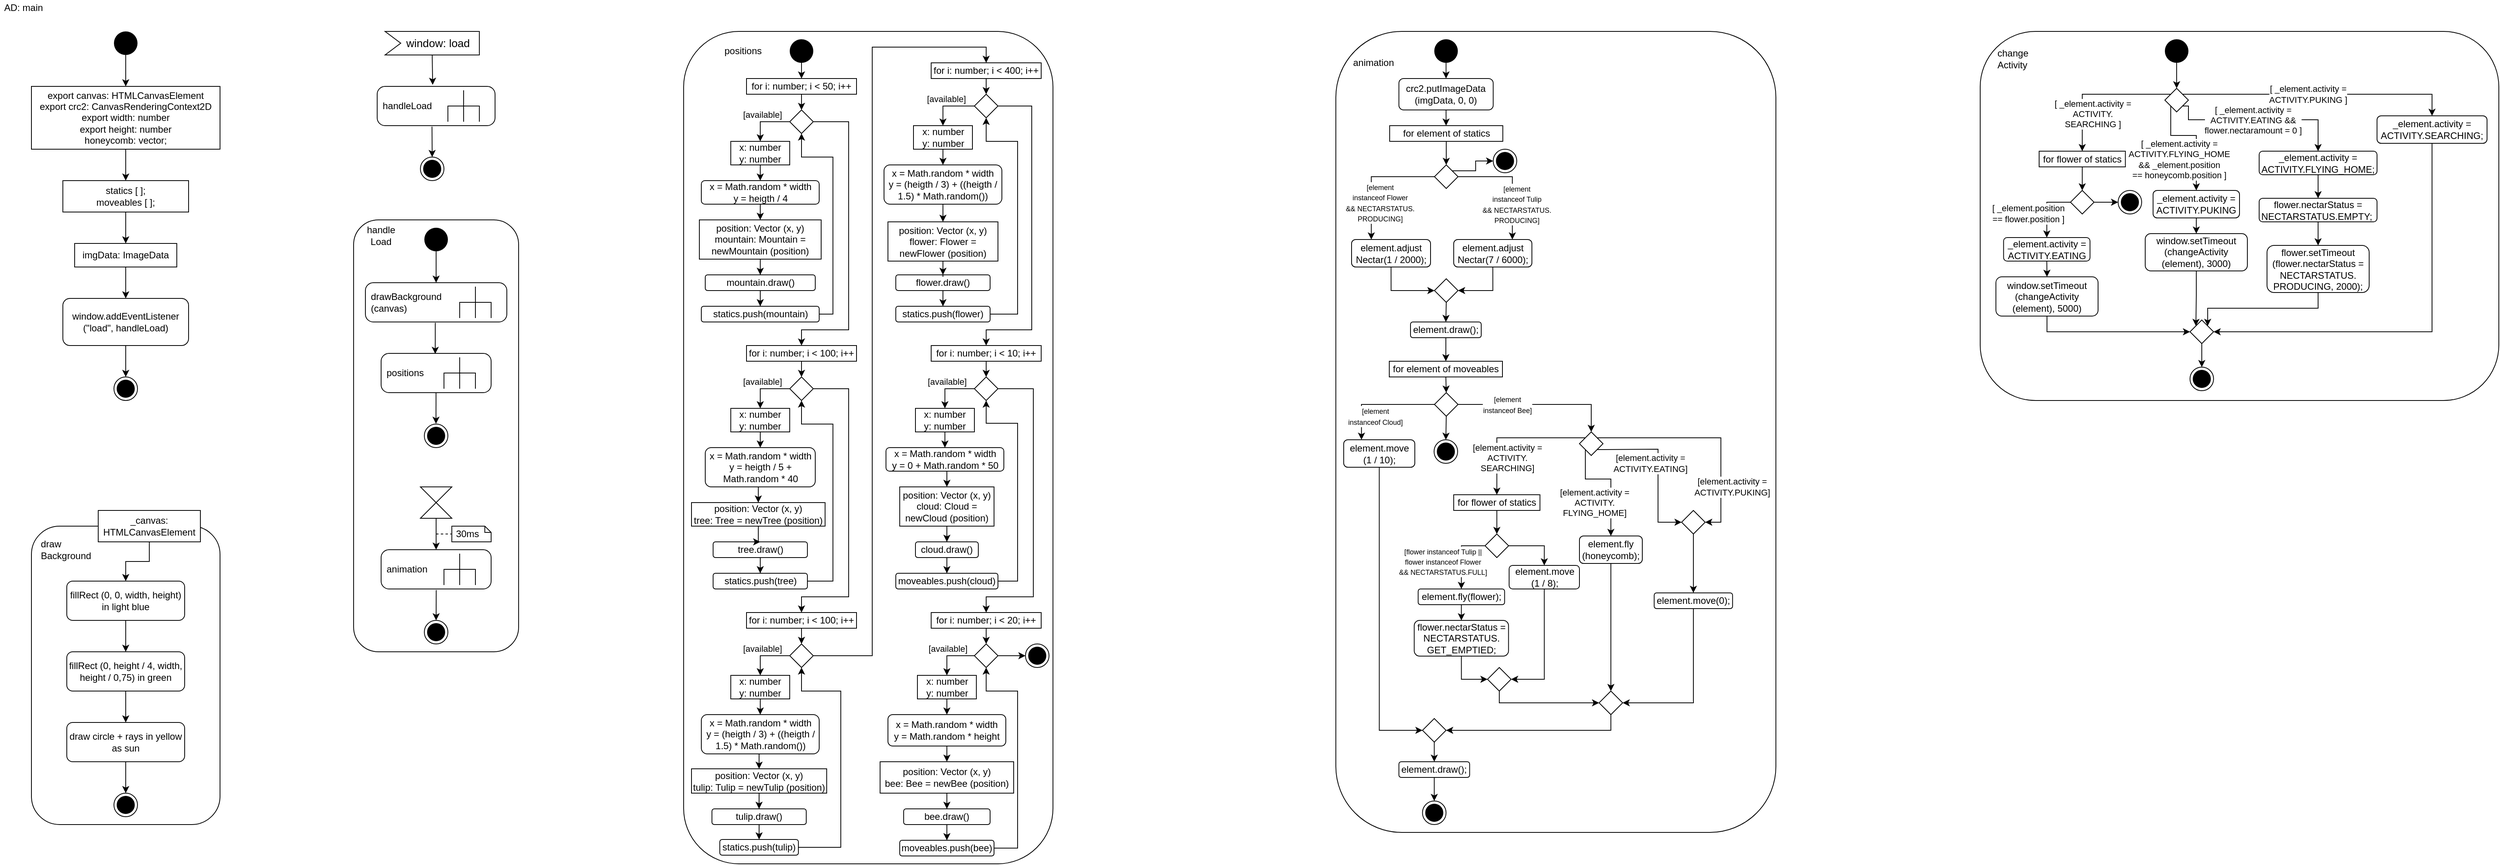 <mxfile version="14.5.1" type="device"><diagram id="Q6e2PCBhqU5cUqCVWgsQ" name="AD: main"><mxGraphModel dx="3611" dy="1691" grid="1" gridSize="10" guides="1" tooltips="1" connect="1" arrows="1" fold="1" page="1" pageScale="1" pageWidth="827" pageHeight="1169" math="0" shadow="0"><root><mxCell id="0"/><mxCell id="1" parent="0"/><mxCell id="smz2KK4vmVbfkufSguWA-39" value="" style="rounded=1;whiteSpace=wrap;html=1;" parent="1" vertex="1"><mxGeometry x="80" y="710" width="240" height="380" as="geometry"/></mxCell><mxCell id="smz2KK4vmVbfkufSguWA-35" value="" style="rounded=1;whiteSpace=wrap;html=1;" parent="1" vertex="1"><mxGeometry x="490" y="320" width="210" height="550" as="geometry"/></mxCell><mxCell id="smz2KK4vmVbfkufSguWA-4" style="edgeStyle=orthogonalEdgeStyle;rounded=0;orthogonalLoop=1;jettySize=auto;html=1;exitX=0;exitY=0;exitDx=60;exitDy=30;exitPerimeter=0;entryX=0.471;entryY=-0.04;entryDx=0;entryDy=0;entryPerimeter=0;" parent="1" source="smz2KK4vmVbfkufSguWA-1" target="smz2KK4vmVbfkufSguWA-3" edge="1"><mxGeometry relative="1" as="geometry"/></mxCell><mxCell id="smz2KK4vmVbfkufSguWA-1" value="window: load" style="html=1;shape=mxgraph.infographic.ribbonSimple;notch1=20;notch2=0;align=center;verticalAlign=middle;fontSize=14;fontStyle=0;fillColor=#FFFFFF;flipH=0;spacingRight=0;spacingLeft=14;" parent="1" vertex="1"><mxGeometry x="530" y="80" width="120" height="30" as="geometry"/></mxCell><mxCell id="smz2KK4vmVbfkufSguWA-2" value="AD: main" style="text;html=1;strokeColor=none;fillColor=none;align=center;verticalAlign=middle;whiteSpace=wrap;rounded=0;" parent="1" vertex="1"><mxGeometry x="40" y="40" width="60" height="20" as="geometry"/></mxCell><mxCell id="smz2KK4vmVbfkufSguWA-3" value="handleLoad" style="shape=mxgraph.uml25.behaviorAction;html=1;rounded=1;absoluteArcSize=1;arcSize=10;align=left;spacingLeft=5;" parent="1" vertex="1"><mxGeometry x="520" y="150" width="150" height="50" as="geometry"/></mxCell><mxCell id="smz2KK4vmVbfkufSguWA-5" value="" style="ellipse;html=1;shape=endState;fillColor=#000000;strokeColor=#000000;" parent="1" vertex="1"><mxGeometry x="575" y="240" width="30" height="30" as="geometry"/></mxCell><mxCell id="smz2KK4vmVbfkufSguWA-10" style="edgeStyle=orthogonalEdgeStyle;rounded=0;orthogonalLoop=1;jettySize=auto;html=1;exitX=0.5;exitY=1;exitDx=0;exitDy=0;" parent="1" source="smz2KK4vmVbfkufSguWA-6" target="smz2KK4vmVbfkufSguWA-9" edge="1"><mxGeometry relative="1" as="geometry"/></mxCell><mxCell id="smz2KK4vmVbfkufSguWA-6" value="" style="ellipse;fillColor=#000000;strokeColor=none;" parent="1" vertex="1"><mxGeometry x="185" y="80" width="30" height="30" as="geometry"/></mxCell><mxCell id="smz2KK4vmVbfkufSguWA-7" value="" style="ellipse;html=1;shape=endState;fillColor=#000000;strokeColor=#000000;" parent="1" vertex="1"><mxGeometry x="580" y="580" width="30" height="30" as="geometry"/></mxCell><mxCell id="smz2KK4vmVbfkufSguWA-8" value="" style="endArrow=classic;html=1;exitX=0.465;exitY=1.024;exitDx=0;exitDy=0;exitPerimeter=0;entryX=0.5;entryY=0;entryDx=0;entryDy=0;" parent="1" source="smz2KK4vmVbfkufSguWA-3" target="smz2KK4vmVbfkufSguWA-5" edge="1"><mxGeometry width="50" height="50" relative="1" as="geometry"><mxPoint x="580" y="310" as="sourcePoint"/><mxPoint x="630" y="260" as="targetPoint"/></mxGeometry></mxCell><mxCell id="smz2KK4vmVbfkufSguWA-12" style="edgeStyle=orthogonalEdgeStyle;rounded=0;orthogonalLoop=1;jettySize=auto;html=1;exitX=0.5;exitY=1;exitDx=0;exitDy=0;entryX=0.5;entryY=0;entryDx=0;entryDy=0;" parent="1" source="smz2KK4vmVbfkufSguWA-9" target="smz2KK4vmVbfkufSguWA-11" edge="1"><mxGeometry relative="1" as="geometry"/></mxCell><mxCell id="smz2KK4vmVbfkufSguWA-9" value="export canvas: HTMLCanvasElement&lt;br&gt;export crc2:&amp;nbsp;CanvasRenderingContext2D&lt;br&gt;export width: number&lt;br&gt;export height: number&lt;br&gt;honeycomb: vector;" style="rounded=0;whiteSpace=wrap;html=1;" parent="1" vertex="1"><mxGeometry x="80" y="150" width="240" height="80" as="geometry"/></mxCell><mxCell id="smz2KK4vmVbfkufSguWA-14" style="edgeStyle=orthogonalEdgeStyle;rounded=0;orthogonalLoop=1;jettySize=auto;html=1;exitX=0.5;exitY=1;exitDx=0;exitDy=0;" parent="1" source="smz2KK4vmVbfkufSguWA-11" target="smz2KK4vmVbfkufSguWA-13" edge="1"><mxGeometry relative="1" as="geometry"/></mxCell><mxCell id="smz2KK4vmVbfkufSguWA-11" value="statics [ ];&lt;br&gt;moveables [ ];" style="rounded=0;whiteSpace=wrap;html=1;" parent="1" vertex="1"><mxGeometry x="120" y="270" width="160" height="40" as="geometry"/></mxCell><mxCell id="smz2KK4vmVbfkufSguWA-16" style="edgeStyle=orthogonalEdgeStyle;rounded=0;orthogonalLoop=1;jettySize=auto;html=1;exitX=0.5;exitY=1;exitDx=0;exitDy=0;entryX=0.5;entryY=0;entryDx=0;entryDy=0;" parent="1" source="smz2KK4vmVbfkufSguWA-13" target="smz2KK4vmVbfkufSguWA-15" edge="1"><mxGeometry relative="1" as="geometry"/></mxCell><mxCell id="smz2KK4vmVbfkufSguWA-13" value="imgData: ImageData" style="rounded=0;whiteSpace=wrap;html=1;" parent="1" vertex="1"><mxGeometry x="135" y="350" width="130" height="30" as="geometry"/></mxCell><mxCell id="smz2KK4vmVbfkufSguWA-18" style="edgeStyle=orthogonalEdgeStyle;rounded=0;orthogonalLoop=1;jettySize=auto;html=1;exitX=0.5;exitY=1;exitDx=0;exitDy=0;entryX=0.5;entryY=0;entryDx=0;entryDy=0;" parent="1" source="smz2KK4vmVbfkufSguWA-15" target="smz2KK4vmVbfkufSguWA-17" edge="1"><mxGeometry relative="1" as="geometry"/></mxCell><mxCell id="smz2KK4vmVbfkufSguWA-15" value="window.addEventListener &lt;br&gt;(&quot;load&quot;, handleLoad)" style="rounded=1;whiteSpace=wrap;html=1;" parent="1" vertex="1"><mxGeometry x="120" y="420" width="160" height="60" as="geometry"/></mxCell><mxCell id="smz2KK4vmVbfkufSguWA-17" value="" style="ellipse;html=1;shape=endState;fillColor=#000000;strokeColor=#000000;" parent="1" vertex="1"><mxGeometry x="185" y="520" width="30" height="30" as="geometry"/></mxCell><mxCell id="smz2KK4vmVbfkufSguWA-21" style="edgeStyle=orthogonalEdgeStyle;rounded=0;orthogonalLoop=1;jettySize=auto;html=1;exitX=0.5;exitY=1;exitDx=0;exitDy=0;" parent="1" source="smz2KK4vmVbfkufSguWA-19" target="smz2KK4vmVbfkufSguWA-20" edge="1"><mxGeometry relative="1" as="geometry"/></mxCell><mxCell id="smz2KK4vmVbfkufSguWA-19" value="" style="ellipse;fillColor=#000000;strokeColor=none;" parent="1" vertex="1"><mxGeometry x="580" y="330" width="30" height="30" as="geometry"/></mxCell><mxCell id="smz2KK4vmVbfkufSguWA-20" value="drawBackground&lt;br&gt;(canvas)" style="shape=mxgraph.uml25.behaviorAction;html=1;rounded=1;absoluteArcSize=1;arcSize=10;align=left;spacingLeft=5;" parent="1" vertex="1"><mxGeometry x="505" y="400" width="180" height="50" as="geometry"/></mxCell><mxCell id="smz2KK4vmVbfkufSguWA-22" value="positions" style="shape=mxgraph.uml25.behaviorAction;html=1;rounded=1;absoluteArcSize=1;arcSize=10;align=left;spacingLeft=5;" parent="1" vertex="1"><mxGeometry x="525" y="490" width="140" height="50" as="geometry"/></mxCell><mxCell id="smz2KK4vmVbfkufSguWA-23" value="" style="endArrow=classic;html=1;exitX=0.494;exitY=1.02;exitDx=0;exitDy=0;exitPerimeter=0;entryX=0.492;entryY=0.013;entryDx=0;entryDy=0;entryPerimeter=0;" parent="1" source="smz2KK4vmVbfkufSguWA-20" target="smz2KK4vmVbfkufSguWA-22" edge="1"><mxGeometry width="50" height="50" relative="1" as="geometry"><mxPoint x="594.33" y="465" as="sourcePoint"/><mxPoint x="594.33" y="485" as="targetPoint"/></mxGeometry></mxCell><mxCell id="smz2KK4vmVbfkufSguWA-25" value="" style="endArrow=classic;html=1;exitX=0.494;exitY=1.02;exitDx=0;exitDy=0;exitPerimeter=0;entryX=0.492;entryY=0.013;entryDx=0;entryDy=0;entryPerimeter=0;" parent="1" edge="1"><mxGeometry width="50" height="50" relative="1" as="geometry"><mxPoint x="594.88" y="540" as="sourcePoint"/><mxPoint x="594.84" y="579.65" as="targetPoint"/></mxGeometry></mxCell><mxCell id="smz2KK4vmVbfkufSguWA-28" style="edgeStyle=orthogonalEdgeStyle;rounded=0;orthogonalLoop=1;jettySize=auto;html=1;exitX=0.5;exitY=1;exitDx=0;exitDy=0;" parent="1" source="smz2KK4vmVbfkufSguWA-26" target="smz2KK4vmVbfkufSguWA-27" edge="1"><mxGeometry relative="1" as="geometry"/></mxCell><mxCell id="smz2KK4vmVbfkufSguWA-26" value="" style="shape=collate;whiteSpace=wrap;html=1;" parent="1" vertex="1"><mxGeometry x="575" y="660" width="40" height="40" as="geometry"/></mxCell><mxCell id="smz2KK4vmVbfkufSguWA-27" value="animation" style="shape=mxgraph.uml25.behaviorAction;html=1;rounded=1;absoluteArcSize=1;arcSize=10;align=left;spacingLeft=5;" parent="1" vertex="1"><mxGeometry x="525" y="740" width="140" height="50" as="geometry"/></mxCell><mxCell id="smz2KK4vmVbfkufSguWA-29" value="" style="shape=note2;boundedLbl=1;whiteSpace=wrap;html=1;size=8;verticalAlign=top;align=center;" parent="1" vertex="1"><mxGeometry x="615" y="710" width="50" height="20" as="geometry"/></mxCell><mxCell id="smz2KK4vmVbfkufSguWA-31" value="30ms" style="text;html=1;strokeColor=none;fillColor=none;align=center;verticalAlign=middle;whiteSpace=wrap;rounded=0;" parent="1" vertex="1"><mxGeometry x="615" y="710" width="40" height="20" as="geometry"/></mxCell><mxCell id="smz2KK4vmVbfkufSguWA-32" value="" style="endArrow=none;dashed=1;html=1;entryX=0;entryY=0.5;entryDx=0;entryDy=0;" parent="1" target="smz2KK4vmVbfkufSguWA-31" edge="1"><mxGeometry width="50" height="50" relative="1" as="geometry"><mxPoint x="595" y="720" as="sourcePoint"/><mxPoint x="675" y="760" as="targetPoint"/></mxGeometry></mxCell><mxCell id="smz2KK4vmVbfkufSguWA-33" value="" style="ellipse;html=1;shape=endState;fillColor=#000000;strokeColor=#000000;" parent="1" vertex="1"><mxGeometry x="580" y="830" width="30" height="30" as="geometry"/></mxCell><mxCell id="smz2KK4vmVbfkufSguWA-34" value="" style="endArrow=classic;html=1;entryX=0.5;entryY=0;entryDx=0;entryDy=0;exitX=0.501;exitY=1.028;exitDx=0;exitDy=0;exitPerimeter=0;" parent="1" source="smz2KK4vmVbfkufSguWA-27" target="smz2KK4vmVbfkufSguWA-33" edge="1"><mxGeometry width="50" height="50" relative="1" as="geometry"><mxPoint x="620" y="820" as="sourcePoint"/><mxPoint x="670" y="770" as="targetPoint"/></mxGeometry></mxCell><mxCell id="smz2KK4vmVbfkufSguWA-36" value="handle&lt;br&gt;Load" style="text;html=1;strokeColor=none;fillColor=none;align=center;verticalAlign=middle;whiteSpace=wrap;rounded=0;" parent="1" vertex="1"><mxGeometry x="505" y="330" width="40" height="20" as="geometry"/></mxCell><mxCell id="smz2KK4vmVbfkufSguWA-46" style="edgeStyle=orthogonalEdgeStyle;rounded=0;orthogonalLoop=1;jettySize=auto;html=1;exitX=0.5;exitY=1;exitDx=0;exitDy=0;entryX=0.5;entryY=0;entryDx=0;entryDy=0;" parent="1" source="smz2KK4vmVbfkufSguWA-37" target="smz2KK4vmVbfkufSguWA-43" edge="1"><mxGeometry relative="1" as="geometry"/></mxCell><mxCell id="smz2KK4vmVbfkufSguWA-37" value="_canvas: HTMLCanvasElement" style="rounded=0;whiteSpace=wrap;html=1;" parent="1" vertex="1"><mxGeometry x="165" y="690" width="130" height="40" as="geometry"/></mxCell><mxCell id="smz2KK4vmVbfkufSguWA-40" value="draw&lt;br&gt;Background" style="text;html=1;strokeColor=none;fillColor=none;align=left;verticalAlign=middle;whiteSpace=wrap;rounded=0;" parent="1" vertex="1"><mxGeometry x="90" y="730" width="40" height="20" as="geometry"/></mxCell><mxCell id="smz2KK4vmVbfkufSguWA-42" style="edgeStyle=orthogonalEdgeStyle;rounded=0;orthogonalLoop=1;jettySize=auto;html=1;exitX=0.5;exitY=1;exitDx=0;exitDy=0;" parent="1" source="smz2KK4vmVbfkufSguWA-40" target="smz2KK4vmVbfkufSguWA-40" edge="1"><mxGeometry relative="1" as="geometry"/></mxCell><mxCell id="smz2KK4vmVbfkufSguWA-47" style="edgeStyle=orthogonalEdgeStyle;rounded=0;orthogonalLoop=1;jettySize=auto;html=1;exitX=0.5;exitY=1;exitDx=0;exitDy=0;" parent="1" source="smz2KK4vmVbfkufSguWA-43" target="smz2KK4vmVbfkufSguWA-44" edge="1"><mxGeometry relative="1" as="geometry"/></mxCell><mxCell id="smz2KK4vmVbfkufSguWA-43" value="fillRect (0, 0, width, height) in light blue" style="rounded=1;whiteSpace=wrap;html=1;" parent="1" vertex="1"><mxGeometry x="125" y="780" width="150" height="50" as="geometry"/></mxCell><mxCell id="smz2KK4vmVbfkufSguWA-48" style="edgeStyle=orthogonalEdgeStyle;rounded=0;orthogonalLoop=1;jettySize=auto;html=1;exitX=0.5;exitY=1;exitDx=0;exitDy=0;" parent="1" source="smz2KK4vmVbfkufSguWA-44" target="smz2KK4vmVbfkufSguWA-45" edge="1"><mxGeometry relative="1" as="geometry"/></mxCell><mxCell id="smz2KK4vmVbfkufSguWA-44" value="fillRect (0, height / 4, width, height / 0,75) in green" style="rounded=1;whiteSpace=wrap;html=1;" parent="1" vertex="1"><mxGeometry x="125" y="870" width="150" height="50" as="geometry"/></mxCell><mxCell id="smz2KK4vmVbfkufSguWA-50" style="edgeStyle=orthogonalEdgeStyle;rounded=0;orthogonalLoop=1;jettySize=auto;html=1;exitX=0.5;exitY=1;exitDx=0;exitDy=0;entryX=0.5;entryY=0;entryDx=0;entryDy=0;" parent="1" source="smz2KK4vmVbfkufSguWA-45" target="smz2KK4vmVbfkufSguWA-49" edge="1"><mxGeometry relative="1" as="geometry"/></mxCell><mxCell id="smz2KK4vmVbfkufSguWA-45" value="draw circle + rays in yellow as sun" style="rounded=1;whiteSpace=wrap;html=1;" parent="1" vertex="1"><mxGeometry x="125" y="960" width="150" height="50" as="geometry"/></mxCell><mxCell id="smz2KK4vmVbfkufSguWA-49" value="" style="ellipse;html=1;shape=endState;fillColor=#000000;strokeColor=#000000;" parent="1" vertex="1"><mxGeometry x="185" y="1050" width="30" height="30" as="geometry"/></mxCell><mxCell id="smz2KK4vmVbfkufSguWA-51" value="" style="rounded=1;whiteSpace=wrap;html=1;fillColor=none;" parent="1" vertex="1"><mxGeometry x="910" y="80" width="470" height="1060" as="geometry"/></mxCell><mxCell id="smz2KK4vmVbfkufSguWA-52" value="positions" style="text;html=1;strokeColor=none;fillColor=none;align=left;verticalAlign=middle;whiteSpace=wrap;rounded=0;" parent="1" vertex="1"><mxGeometry x="960" y="95" width="40" height="20" as="geometry"/></mxCell><mxCell id="smz2KK4vmVbfkufSguWA-55" style="edgeStyle=orthogonalEdgeStyle;rounded=0;orthogonalLoop=1;jettySize=auto;html=1;exitX=0.5;exitY=1;exitDx=0;exitDy=0;entryX=0.5;entryY=0;entryDx=0;entryDy=0;" parent="1" source="smz2KK4vmVbfkufSguWA-53" target="smz2KK4vmVbfkufSguWA-54" edge="1"><mxGeometry relative="1" as="geometry"/></mxCell><mxCell id="smz2KK4vmVbfkufSguWA-53" value="" style="ellipse;fillColor=#000000;strokeColor=none;" parent="1" vertex="1"><mxGeometry x="1045" y="90" width="30" height="30" as="geometry"/></mxCell><mxCell id="UtF0NxeC6LpJvILBJl8p-18" style="edgeStyle=orthogonalEdgeStyle;rounded=0;orthogonalLoop=1;jettySize=auto;html=1;exitX=0.5;exitY=1;exitDx=0;exitDy=0;entryX=0.5;entryY=0;entryDx=0;entryDy=0;" parent="1" source="smz2KK4vmVbfkufSguWA-54" target="UtF0NxeC6LpJvILBJl8p-17" edge="1"><mxGeometry relative="1" as="geometry"/></mxCell><mxCell id="smz2KK4vmVbfkufSguWA-54" value="for i: number; i &amp;lt; 50; i++" style="rounded=0;whiteSpace=wrap;html=1;" parent="1" vertex="1"><mxGeometry x="990" y="140" width="140" height="20" as="geometry"/></mxCell><mxCell id="smz2KK4vmVbfkufSguWA-59" style="edgeStyle=orthogonalEdgeStyle;rounded=0;orthogonalLoop=1;jettySize=auto;html=1;exitX=0.5;exitY=1;exitDx=0;exitDy=0;entryX=0.5;entryY=0;entryDx=0;entryDy=0;" parent="1" source="smz2KK4vmVbfkufSguWA-56" target="smz2KK4vmVbfkufSguWA-58" edge="1"><mxGeometry relative="1" as="geometry"/></mxCell><mxCell id="smz2KK4vmVbfkufSguWA-56" value="x: number&lt;br&gt;y: number" style="rounded=0;whiteSpace=wrap;html=1;" parent="1" vertex="1"><mxGeometry x="970" y="220" width="75" height="30" as="geometry"/></mxCell><mxCell id="smz2KK4vmVbfkufSguWA-61" style="edgeStyle=orthogonalEdgeStyle;rounded=0;orthogonalLoop=1;jettySize=auto;html=1;exitX=0.5;exitY=1;exitDx=0;exitDy=0;entryX=0.5;entryY=0;entryDx=0;entryDy=0;" parent="1" source="smz2KK4vmVbfkufSguWA-58" target="smz2KK4vmVbfkufSguWA-60" edge="1"><mxGeometry relative="1" as="geometry"/></mxCell><mxCell id="smz2KK4vmVbfkufSguWA-58" value="x = Math.random * width&lt;br&gt;y = heigth / 4" style="rounded=1;whiteSpace=wrap;html=1;" parent="1" vertex="1"><mxGeometry x="932.5" y="270" width="150" height="30" as="geometry"/></mxCell><mxCell id="smz2KK4vmVbfkufSguWA-63" style="edgeStyle=orthogonalEdgeStyle;rounded=0;orthogonalLoop=1;jettySize=auto;html=1;exitX=0.5;exitY=1;exitDx=0;exitDy=0;" parent="1" source="smz2KK4vmVbfkufSguWA-60" target="smz2KK4vmVbfkufSguWA-62" edge="1"><mxGeometry relative="1" as="geometry"/></mxCell><mxCell id="smz2KK4vmVbfkufSguWA-60" value="position: Vector (x, y)&lt;br&gt;mountain: Mountain = newMountain (position)" style="rounded=0;whiteSpace=wrap;html=1;" parent="1" vertex="1"><mxGeometry x="930" y="320" width="155" height="50" as="geometry"/></mxCell><mxCell id="smz2KK4vmVbfkufSguWA-65" style="edgeStyle=orthogonalEdgeStyle;rounded=0;orthogonalLoop=1;jettySize=auto;html=1;exitX=0.5;exitY=1;exitDx=0;exitDy=0;" parent="1" source="smz2KK4vmVbfkufSguWA-62" target="smz2KK4vmVbfkufSguWA-64" edge="1"><mxGeometry relative="1" as="geometry"/></mxCell><mxCell id="smz2KK4vmVbfkufSguWA-62" value="mountain.draw()" style="rounded=1;whiteSpace=wrap;html=1;fillColor=none;" parent="1" vertex="1"><mxGeometry x="937.5" y="390" width="140" height="20" as="geometry"/></mxCell><mxCell id="UtF0NxeC6LpJvILBJl8p-21" style="edgeStyle=orthogonalEdgeStyle;rounded=0;orthogonalLoop=1;jettySize=auto;html=1;exitX=1;exitY=0.5;exitDx=0;exitDy=0;entryX=0.5;entryY=1;entryDx=0;entryDy=0;" parent="1" source="smz2KK4vmVbfkufSguWA-64" target="UtF0NxeC6LpJvILBJl8p-17" edge="1"><mxGeometry relative="1" as="geometry"><Array as="points"><mxPoint x="1100" y="440"/><mxPoint x="1100" y="240"/><mxPoint x="1060" y="240"/></Array></mxGeometry></mxCell><mxCell id="smz2KK4vmVbfkufSguWA-64" value="statics.push(mountain)" style="rounded=1;whiteSpace=wrap;html=1;fillColor=none;" parent="1" vertex="1"><mxGeometry x="932.5" y="430" width="150" height="20" as="geometry"/></mxCell><mxCell id="smz2KK4vmVbfkufSguWA-66" value="" style="rounded=1;whiteSpace=wrap;html=1;fillColor=none;" parent="1" vertex="1"><mxGeometry x="1740" y="80" width="560" height="1020" as="geometry"/></mxCell><mxCell id="smz2KK4vmVbfkufSguWA-67" value="animation" style="text;html=1;strokeColor=none;fillColor=none;align=left;verticalAlign=middle;whiteSpace=wrap;rounded=0;" parent="1" vertex="1"><mxGeometry x="1760" y="110" width="40" height="20" as="geometry"/></mxCell><mxCell id="smz2KK4vmVbfkufSguWA-70" style="edgeStyle=orthogonalEdgeStyle;rounded=0;orthogonalLoop=1;jettySize=auto;html=1;exitX=0.5;exitY=1;exitDx=0;exitDy=0;entryX=0.5;entryY=0;entryDx=0;entryDy=0;" parent="1" source="smz2KK4vmVbfkufSguWA-68" target="smz2KK4vmVbfkufSguWA-69" edge="1"><mxGeometry relative="1" as="geometry"/></mxCell><mxCell id="smz2KK4vmVbfkufSguWA-68" value="" style="ellipse;fillColor=#000000;strokeColor=none;" parent="1" vertex="1"><mxGeometry x="1865.25" y="90" width="30" height="30" as="geometry"/></mxCell><mxCell id="smz2KK4vmVbfkufSguWA-72" style="edgeStyle=orthogonalEdgeStyle;rounded=0;orthogonalLoop=1;jettySize=auto;html=1;exitX=0.5;exitY=1;exitDx=0;exitDy=0;" parent="1" source="smz2KK4vmVbfkufSguWA-69" target="smz2KK4vmVbfkufSguWA-71" edge="1"><mxGeometry relative="1" as="geometry"/></mxCell><mxCell id="smz2KK4vmVbfkufSguWA-69" value="crc2.putImageData (imgData, 0, 0)" style="rounded=1;whiteSpace=wrap;html=1;fillColor=none;" parent="1" vertex="1"><mxGeometry x="1820.25" y="140" width="120" height="40" as="geometry"/></mxCell><mxCell id="UtF0NxeC6LpJvILBJl8p-5" style="edgeStyle=orthogonalEdgeStyle;rounded=0;orthogonalLoop=1;jettySize=auto;html=1;exitX=0.5;exitY=1;exitDx=0;exitDy=0;entryX=0.5;entryY=0;entryDx=0;entryDy=0;" parent="1" source="smz2KK4vmVbfkufSguWA-71" target="UtF0NxeC6LpJvILBJl8p-4" edge="1"><mxGeometry relative="1" as="geometry"/></mxCell><mxCell id="smz2KK4vmVbfkufSguWA-71" value="for element of statics" style="rounded=0;whiteSpace=wrap;html=1;fillColor=none;" parent="1" vertex="1"><mxGeometry x="1808.5" y="200" width="144" height="20" as="geometry"/></mxCell><mxCell id="UtF0NxeC6LpJvILBJl8p-13" style="edgeStyle=orthogonalEdgeStyle;rounded=0;orthogonalLoop=1;jettySize=auto;html=1;exitX=0.5;exitY=1;exitDx=0;exitDy=0;entryX=0.5;entryY=0;entryDx=0;entryDy=0;" parent="1" source="smz2KK4vmVbfkufSguWA-73" target="smz2KK4vmVbfkufSguWA-98" edge="1"><mxGeometry relative="1" as="geometry"/></mxCell><mxCell id="smz2KK4vmVbfkufSguWA-73" value="" style="rhombus;fillColor=none;" parent="1" vertex="1"><mxGeometry x="1865.5" y="395" width="30" height="30" as="geometry"/></mxCell><mxCell id="UtF0NxeC6LpJvILBJl8p-11" style="edgeStyle=orthogonalEdgeStyle;rounded=0;orthogonalLoop=1;jettySize=auto;html=1;exitX=0.5;exitY=1;exitDx=0;exitDy=0;entryX=0;entryY=0.5;entryDx=0;entryDy=0;" parent="1" source="smz2KK4vmVbfkufSguWA-75" target="smz2KK4vmVbfkufSguWA-73" edge="1"><mxGeometry relative="1" as="geometry"/></mxCell><mxCell id="smz2KK4vmVbfkufSguWA-75" value="element.adjust&lt;br&gt;Nectar(1 / 2000);" style="rounded=1;whiteSpace=wrap;html=1;fillColor=none;" parent="1" vertex="1"><mxGeometry x="1760" y="345" width="100.5" height="35" as="geometry"/></mxCell><mxCell id="UtF0NxeC6LpJvILBJl8p-14" style="edgeStyle=orthogonalEdgeStyle;rounded=0;orthogonalLoop=1;jettySize=auto;html=1;exitX=0.5;exitY=1;exitDx=0;exitDy=0;entryX=0.5;entryY=0;entryDx=0;entryDy=0;" parent="1" source="smz2KK4vmVbfkufSguWA-98" target="dn-K83JDK02GRbPrO5Cc-2" edge="1"><mxGeometry relative="1" as="geometry"><mxPoint x="1879.5" y="525" as="targetPoint"/></mxGeometry></mxCell><mxCell id="smz2KK4vmVbfkufSguWA-98" value="element.draw();" style="rounded=1;whiteSpace=wrap;html=1;fillColor=none;" parent="1" vertex="1"><mxGeometry x="1835" y="450" width="90" height="20" as="geometry"/></mxCell><mxCell id="UtF0NxeC6LpJvILBJl8p-28" style="edgeStyle=orthogonalEdgeStyle;rounded=0;orthogonalLoop=1;jettySize=auto;html=1;exitX=0.5;exitY=1;exitDx=0;exitDy=0;entryX=0.5;entryY=0;entryDx=0;entryDy=0;" parent="1" source="smz2KK4vmVbfkufSguWA-108" target="UtF0NxeC6LpJvILBJl8p-27" edge="1"><mxGeometry relative="1" as="geometry"/></mxCell><mxCell id="smz2KK4vmVbfkufSguWA-108" value="for i: number; i &amp;lt; 100; i++" style="rounded=0;whiteSpace=wrap;html=1;" parent="1" vertex="1"><mxGeometry x="990" y="480" width="140" height="20" as="geometry"/></mxCell><mxCell id="smz2KK4vmVbfkufSguWA-109" style="edgeStyle=orthogonalEdgeStyle;rounded=0;orthogonalLoop=1;jettySize=auto;html=1;exitX=0.5;exitY=1;exitDx=0;exitDy=0;entryX=0.5;entryY=0;entryDx=0;entryDy=0;" parent="1" source="smz2KK4vmVbfkufSguWA-110" target="smz2KK4vmVbfkufSguWA-112" edge="1"><mxGeometry relative="1" as="geometry"/></mxCell><mxCell id="smz2KK4vmVbfkufSguWA-110" value="x: number&lt;br&gt;y: number" style="rounded=0;whiteSpace=wrap;html=1;" parent="1" vertex="1"><mxGeometry x="970" y="560" width="75" height="30" as="geometry"/></mxCell><mxCell id="smz2KK4vmVbfkufSguWA-111" style="edgeStyle=orthogonalEdgeStyle;rounded=0;orthogonalLoop=1;jettySize=auto;html=1;exitX=0.5;exitY=1;exitDx=0;exitDy=0;entryX=0.5;entryY=0;entryDx=0;entryDy=0;" parent="1" source="smz2KK4vmVbfkufSguWA-112" target="smz2KK4vmVbfkufSguWA-114" edge="1"><mxGeometry relative="1" as="geometry"/></mxCell><mxCell id="smz2KK4vmVbfkufSguWA-112" value="x = Math.random * width&lt;br&gt;y = heigth / 5 + &lt;br&gt;Math.random * 40" style="rounded=1;whiteSpace=wrap;html=1;" parent="1" vertex="1"><mxGeometry x="937.5" y="610" width="140" height="50" as="geometry"/></mxCell><mxCell id="smz2KK4vmVbfkufSguWA-113" style="edgeStyle=orthogonalEdgeStyle;rounded=0;orthogonalLoop=1;jettySize=auto;html=1;exitX=0.5;exitY=1;exitDx=0;exitDy=0;" parent="1" source="smz2KK4vmVbfkufSguWA-114" target="smz2KK4vmVbfkufSguWA-116" edge="1"><mxGeometry relative="1" as="geometry"/></mxCell><mxCell id="smz2KK4vmVbfkufSguWA-114" value="position: Vector (x, y)&lt;br&gt;tree: Tree = newTree (position)" style="rounded=0;whiteSpace=wrap;html=1;" parent="1" vertex="1"><mxGeometry x="920" y="680" width="170" height="30" as="geometry"/></mxCell><mxCell id="smz2KK4vmVbfkufSguWA-115" style="edgeStyle=orthogonalEdgeStyle;rounded=0;orthogonalLoop=1;jettySize=auto;html=1;exitX=0.5;exitY=1;exitDx=0;exitDy=0;" parent="1" source="smz2KK4vmVbfkufSguWA-116" target="smz2KK4vmVbfkufSguWA-117" edge="1"><mxGeometry relative="1" as="geometry"/></mxCell><mxCell id="smz2KK4vmVbfkufSguWA-116" value="tree.draw()" style="rounded=1;whiteSpace=wrap;html=1;fillColor=none;" parent="1" vertex="1"><mxGeometry x="947.5" y="730" width="120" height="20" as="geometry"/></mxCell><mxCell id="smz2KK4vmVbfkufSguWA-117" value="statics.push(tree)" style="rounded=1;whiteSpace=wrap;html=1;fillColor=none;" parent="1" vertex="1"><mxGeometry x="947.5" y="770" width="120" height="20" as="geometry"/></mxCell><mxCell id="UtF0NxeC6LpJvILBJl8p-62" style="edgeStyle=orthogonalEdgeStyle;rounded=0;orthogonalLoop=1;jettySize=auto;html=1;exitX=0.5;exitY=1;exitDx=0;exitDy=0;entryX=0.5;entryY=0;entryDx=0;entryDy=0;" parent="1" source="smz2KK4vmVbfkufSguWA-119" target="UtF0NxeC6LpJvILBJl8p-61" edge="1"><mxGeometry relative="1" as="geometry"/></mxCell><mxCell id="smz2KK4vmVbfkufSguWA-119" value="for i: number; i &amp;lt; 10; i++" style="rounded=0;whiteSpace=wrap;html=1;" parent="1" vertex="1"><mxGeometry x="1225" y="480" width="140" height="20" as="geometry"/></mxCell><mxCell id="UtF0NxeC6LpJvILBJl8p-64" style="edgeStyle=orthogonalEdgeStyle;rounded=0;orthogonalLoop=1;jettySize=auto;html=1;exitX=0.5;exitY=1;exitDx=0;exitDy=0;" parent="1" source="smz2KK4vmVbfkufSguWA-121" target="smz2KK4vmVbfkufSguWA-123" edge="1"><mxGeometry relative="1" as="geometry"/></mxCell><mxCell id="smz2KK4vmVbfkufSguWA-121" value="x: number&lt;br&gt;y: number" style="rounded=0;whiteSpace=wrap;html=1;" parent="1" vertex="1"><mxGeometry x="1205" y="560" width="75" height="30" as="geometry"/></mxCell><mxCell id="smz2KK4vmVbfkufSguWA-122" style="edgeStyle=orthogonalEdgeStyle;rounded=0;orthogonalLoop=1;jettySize=auto;html=1;exitX=0.5;exitY=1;exitDx=0;exitDy=0;entryX=0.5;entryY=0;entryDx=0;entryDy=0;" parent="1" source="smz2KK4vmVbfkufSguWA-123" target="smz2KK4vmVbfkufSguWA-125" edge="1"><mxGeometry relative="1" as="geometry"/></mxCell><mxCell id="smz2KK4vmVbfkufSguWA-123" value="x = Math.random * width&lt;br&gt;y = 0 + Math.random * 50" style="rounded=1;whiteSpace=wrap;html=1;" parent="1" vertex="1"><mxGeometry x="1167.5" y="610" width="150" height="30" as="geometry"/></mxCell><mxCell id="smz2KK4vmVbfkufSguWA-124" style="edgeStyle=orthogonalEdgeStyle;rounded=0;orthogonalLoop=1;jettySize=auto;html=1;exitX=0.5;exitY=1;exitDx=0;exitDy=0;" parent="1" source="smz2KK4vmVbfkufSguWA-125" target="smz2KK4vmVbfkufSguWA-127" edge="1"><mxGeometry relative="1" as="geometry"/></mxCell><mxCell id="smz2KK4vmVbfkufSguWA-125" value="position: Vector (x, y)&lt;br&gt;cloud: Cloud = &lt;br&gt;newCloud (position)" style="rounded=0;whiteSpace=wrap;html=1;" parent="1" vertex="1"><mxGeometry x="1185" y="660" width="120" height="50" as="geometry"/></mxCell><mxCell id="smz2KK4vmVbfkufSguWA-126" style="edgeStyle=orthogonalEdgeStyle;rounded=0;orthogonalLoop=1;jettySize=auto;html=1;exitX=0.5;exitY=1;exitDx=0;exitDy=0;" parent="1" source="smz2KK4vmVbfkufSguWA-127" target="smz2KK4vmVbfkufSguWA-128" edge="1"><mxGeometry relative="1" as="geometry"/></mxCell><mxCell id="smz2KK4vmVbfkufSguWA-127" value="cloud.draw()" style="rounded=1;whiteSpace=wrap;html=1;fillColor=none;" parent="1" vertex="1"><mxGeometry x="1205" y="730" width="80" height="20" as="geometry"/></mxCell><mxCell id="smz2KK4vmVbfkufSguWA-128" value="moveables.push(cloud)" style="rounded=1;whiteSpace=wrap;html=1;fillColor=none;" parent="1" vertex="1"><mxGeometry x="1180" y="770" width="130" height="20" as="geometry"/></mxCell><mxCell id="UtF0NxeC6LpJvILBJl8p-55" style="edgeStyle=orthogonalEdgeStyle;rounded=0;orthogonalLoop=1;jettySize=auto;html=1;exitX=0.5;exitY=1;exitDx=0;exitDy=0;entryX=0.5;entryY=0;entryDx=0;entryDy=0;" parent="1" source="smz2KK4vmVbfkufSguWA-154" target="UtF0NxeC6LpJvILBJl8p-54" edge="1"><mxGeometry relative="1" as="geometry"/></mxCell><mxCell id="smz2KK4vmVbfkufSguWA-154" value="for i: number; i &amp;lt; 400; i++" style="rounded=0;whiteSpace=wrap;html=1;" parent="1" vertex="1"><mxGeometry x="1225" y="120" width="140" height="20" as="geometry"/></mxCell><mxCell id="UtF0NxeC6LpJvILBJl8p-56" style="edgeStyle=orthogonalEdgeStyle;rounded=0;orthogonalLoop=1;jettySize=auto;html=1;exitX=0.5;exitY=1;exitDx=0;exitDy=0;entryX=0.5;entryY=0;entryDx=0;entryDy=0;" parent="1" source="smz2KK4vmVbfkufSguWA-156" target="smz2KK4vmVbfkufSguWA-158" edge="1"><mxGeometry relative="1" as="geometry"/></mxCell><mxCell id="smz2KK4vmVbfkufSguWA-156" value="x: number&lt;br&gt;y: number" style="rounded=0;whiteSpace=wrap;html=1;" parent="1" vertex="1"><mxGeometry x="1202.5" y="200" width="75" height="30" as="geometry"/></mxCell><mxCell id="smz2KK4vmVbfkufSguWA-157" style="edgeStyle=orthogonalEdgeStyle;rounded=0;orthogonalLoop=1;jettySize=auto;html=1;exitX=0.5;exitY=1;exitDx=0;exitDy=0;entryX=0.5;entryY=0;entryDx=0;entryDy=0;" parent="1" source="smz2KK4vmVbfkufSguWA-158" target="smz2KK4vmVbfkufSguWA-160" edge="1"><mxGeometry relative="1" as="geometry"/></mxCell><mxCell id="smz2KK4vmVbfkufSguWA-158" value="x = Math.random * width&lt;br&gt;y = (heigth / 3) + ((heigth / 1.5) * Math.random())" style="rounded=1;whiteSpace=wrap;html=1;" parent="1" vertex="1"><mxGeometry x="1165" y="250" width="150" height="50" as="geometry"/></mxCell><mxCell id="smz2KK4vmVbfkufSguWA-159" style="edgeStyle=orthogonalEdgeStyle;rounded=0;orthogonalLoop=1;jettySize=auto;html=1;exitX=0.5;exitY=1;exitDx=0;exitDy=0;" parent="1" source="smz2KK4vmVbfkufSguWA-160" target="smz2KK4vmVbfkufSguWA-162" edge="1"><mxGeometry relative="1" as="geometry"/></mxCell><mxCell id="smz2KK4vmVbfkufSguWA-160" value="position: Vector (x, y)&lt;br&gt;flower: Flower = newFlower (position)" style="rounded=0;whiteSpace=wrap;html=1;" parent="1" vertex="1"><mxGeometry x="1170" y="322.5" width="140" height="50" as="geometry"/></mxCell><mxCell id="smz2KK4vmVbfkufSguWA-161" style="edgeStyle=orthogonalEdgeStyle;rounded=0;orthogonalLoop=1;jettySize=auto;html=1;exitX=0.5;exitY=1;exitDx=0;exitDy=0;" parent="1" source="smz2KK4vmVbfkufSguWA-162" target="smz2KK4vmVbfkufSguWA-163" edge="1"><mxGeometry relative="1" as="geometry"/></mxCell><mxCell id="smz2KK4vmVbfkufSguWA-162" value="flower.draw()" style="rounded=1;whiteSpace=wrap;html=1;fillColor=none;" parent="1" vertex="1"><mxGeometry x="1180" y="390" width="120" height="20" as="geometry"/></mxCell><mxCell id="smz2KK4vmVbfkufSguWA-163" value="statics.push(flower)" style="rounded=1;whiteSpace=wrap;html=1;fillColor=none;" parent="1" vertex="1"><mxGeometry x="1180" y="430" width="120" height="20" as="geometry"/></mxCell><mxCell id="UtF0NxeC6LpJvILBJl8p-34" style="edgeStyle=orthogonalEdgeStyle;rounded=0;orthogonalLoop=1;jettySize=auto;html=1;exitX=0.5;exitY=1;exitDx=0;exitDy=0;entryX=0.5;entryY=0;entryDx=0;entryDy=0;" parent="1" source="smz2KK4vmVbfkufSguWA-177" target="UtF0NxeC6LpJvILBJl8p-33" edge="1"><mxGeometry relative="1" as="geometry"/></mxCell><mxCell id="smz2KK4vmVbfkufSguWA-177" value="for i: number; i &amp;lt; 100; i++" style="rounded=0;whiteSpace=wrap;html=1;" parent="1" vertex="1"><mxGeometry x="990" y="820" width="140" height="20" as="geometry"/></mxCell><mxCell id="smz2KK4vmVbfkufSguWA-178" style="edgeStyle=orthogonalEdgeStyle;rounded=0;orthogonalLoop=1;jettySize=auto;html=1;exitX=0.5;exitY=1;exitDx=0;exitDy=0;entryX=0.5;entryY=0;entryDx=0;entryDy=0;" parent="1" source="smz2KK4vmVbfkufSguWA-179" target="smz2KK4vmVbfkufSguWA-181" edge="1"><mxGeometry relative="1" as="geometry"/></mxCell><mxCell id="smz2KK4vmVbfkufSguWA-179" value="x: number&lt;br&gt;y: number" style="rounded=0;whiteSpace=wrap;html=1;" parent="1" vertex="1"><mxGeometry x="970" y="900" width="75" height="30" as="geometry"/></mxCell><mxCell id="smz2KK4vmVbfkufSguWA-180" style="edgeStyle=orthogonalEdgeStyle;rounded=0;orthogonalLoop=1;jettySize=auto;html=1;exitX=0.5;exitY=1;exitDx=0;exitDy=0;entryX=0.5;entryY=0;entryDx=0;entryDy=0;" parent="1" source="smz2KK4vmVbfkufSguWA-181" target="smz2KK4vmVbfkufSguWA-183" edge="1"><mxGeometry relative="1" as="geometry"/></mxCell><mxCell id="smz2KK4vmVbfkufSguWA-181" value="x = Math.random * width&lt;br&gt;y = (heigth / 3) + ((heigth / 1.5) * Math.random())" style="rounded=1;whiteSpace=wrap;html=1;" parent="1" vertex="1"><mxGeometry x="932.5" y="950" width="150" height="50" as="geometry"/></mxCell><mxCell id="smz2KK4vmVbfkufSguWA-182" style="edgeStyle=orthogonalEdgeStyle;rounded=0;orthogonalLoop=1;jettySize=auto;html=1;exitX=0.5;exitY=1;exitDx=0;exitDy=0;" parent="1" source="smz2KK4vmVbfkufSguWA-183" target="smz2KK4vmVbfkufSguWA-185" edge="1"><mxGeometry relative="1" as="geometry"/></mxCell><mxCell id="smz2KK4vmVbfkufSguWA-183" value="position: Vector (x, y)&lt;br&gt;tulip: Tulip = newTulip (position)" style="rounded=0;whiteSpace=wrap;html=1;" parent="1" vertex="1"><mxGeometry x="920" y="1019" width="172.05" height="31" as="geometry"/></mxCell><mxCell id="smz2KK4vmVbfkufSguWA-184" style="edgeStyle=orthogonalEdgeStyle;rounded=0;orthogonalLoop=1;jettySize=auto;html=1;exitX=0.5;exitY=1;exitDx=0;exitDy=0;entryX=0.5;entryY=0;entryDx=0;entryDy=0;" parent="1" source="smz2KK4vmVbfkufSguWA-185" target="smz2KK4vmVbfkufSguWA-186" edge="1"><mxGeometry relative="1" as="geometry"><mxPoint x="1006" y="1100" as="targetPoint"/></mxGeometry></mxCell><mxCell id="smz2KK4vmVbfkufSguWA-185" value="tulip.draw()" style="rounded=1;whiteSpace=wrap;html=1;fillColor=none;" parent="1" vertex="1"><mxGeometry x="946.03" y="1070" width="120" height="20" as="geometry"/></mxCell><mxCell id="UtF0NxeC6LpJvILBJl8p-36" style="edgeStyle=orthogonalEdgeStyle;rounded=0;orthogonalLoop=1;jettySize=auto;html=1;entryX=0.5;entryY=1;entryDx=0;entryDy=0;exitX=1;exitY=0.5;exitDx=0;exitDy=0;" parent="1" source="smz2KK4vmVbfkufSguWA-186" target="UtF0NxeC6LpJvILBJl8p-33" edge="1"><mxGeometry relative="1" as="geometry"><mxPoint x="1060" y="1119" as="sourcePoint"/><Array as="points"><mxPoint x="1110" y="1119"/><mxPoint x="1110" y="920"/><mxPoint x="1060" y="920"/></Array></mxGeometry></mxCell><mxCell id="smz2KK4vmVbfkufSguWA-186" value="statics.push(tulip)" style="rounded=1;whiteSpace=wrap;html=1;fillColor=none;" parent="1" vertex="1"><mxGeometry x="956.03" y="1109" width="100" height="20" as="geometry"/></mxCell><mxCell id="smz2KK4vmVbfkufSguWA-189" value="" style="ellipse;html=1;shape=endState;fillColor=#000000;strokeColor=#000000;" parent="1" vertex="1"><mxGeometry x="1345" y="860" width="30" height="30" as="geometry"/></mxCell><mxCell id="UtF0NxeC6LpJvILBJl8p-69" style="edgeStyle=orthogonalEdgeStyle;rounded=0;orthogonalLoop=1;jettySize=auto;html=1;exitX=0.5;exitY=1;exitDx=0;exitDy=0;entryX=0.5;entryY=0;entryDx=0;entryDy=0;" parent="1" source="g8RwhMcb4foxg4280lXt-2" target="UtF0NxeC6LpJvILBJl8p-68" edge="1"><mxGeometry relative="1" as="geometry"/></mxCell><mxCell id="g8RwhMcb4foxg4280lXt-2" value="for i: number; i &amp;lt; 20; i++" style="rounded=0;whiteSpace=wrap;html=1;" parent="1" vertex="1"><mxGeometry x="1225" y="820" width="140" height="20" as="geometry"/></mxCell><mxCell id="g8RwhMcb4foxg4280lXt-3" style="edgeStyle=orthogonalEdgeStyle;rounded=0;orthogonalLoop=1;jettySize=auto;html=1;exitX=0.5;exitY=1;exitDx=0;exitDy=0;entryX=0.5;entryY=0;entryDx=0;entryDy=0;" parent="1" source="g8RwhMcb4foxg4280lXt-4" target="g8RwhMcb4foxg4280lXt-6" edge="1"><mxGeometry relative="1" as="geometry"/></mxCell><mxCell id="g8RwhMcb4foxg4280lXt-4" value="x: number&lt;br&gt;y: number" style="rounded=0;whiteSpace=wrap;html=1;" parent="1" vertex="1"><mxGeometry x="1207.5" y="900" width="75" height="30" as="geometry"/></mxCell><mxCell id="g8RwhMcb4foxg4280lXt-5" style="edgeStyle=orthogonalEdgeStyle;rounded=0;orthogonalLoop=1;jettySize=auto;html=1;exitX=0.5;exitY=1;exitDx=0;exitDy=0;entryX=0.5;entryY=0;entryDx=0;entryDy=0;" parent="1" source="g8RwhMcb4foxg4280lXt-6" target="g8RwhMcb4foxg4280lXt-8" edge="1"><mxGeometry relative="1" as="geometry"/></mxCell><mxCell id="g8RwhMcb4foxg4280lXt-6" value="x = Math.random * width&lt;br&gt;y = Math.random * height" style="rounded=1;whiteSpace=wrap;html=1;" parent="1" vertex="1"><mxGeometry x="1170" y="950" width="150" height="40" as="geometry"/></mxCell><mxCell id="g8RwhMcb4foxg4280lXt-7" style="edgeStyle=orthogonalEdgeStyle;rounded=0;orthogonalLoop=1;jettySize=auto;html=1;exitX=0.5;exitY=1;exitDx=0;exitDy=0;" parent="1" source="g8RwhMcb4foxg4280lXt-8" target="g8RwhMcb4foxg4280lXt-10" edge="1"><mxGeometry relative="1" as="geometry"/></mxCell><mxCell id="g8RwhMcb4foxg4280lXt-8" value="position: Vector (x, y)&lt;br&gt;bee: Bee = newBee (position)" style="rounded=0;whiteSpace=wrap;html=1;" parent="1" vertex="1"><mxGeometry x="1160" y="1010" width="170" height="40" as="geometry"/></mxCell><mxCell id="g8RwhMcb4foxg4280lXt-9" style="edgeStyle=orthogonalEdgeStyle;rounded=0;orthogonalLoop=1;jettySize=auto;html=1;exitX=0.5;exitY=1;exitDx=0;exitDy=0;" parent="1" source="g8RwhMcb4foxg4280lXt-10" target="g8RwhMcb4foxg4280lXt-11" edge="1"><mxGeometry relative="1" as="geometry"/></mxCell><mxCell id="g8RwhMcb4foxg4280lXt-10" value="bee.draw()" style="rounded=1;whiteSpace=wrap;html=1;fillColor=none;" parent="1" vertex="1"><mxGeometry x="1190" y="1070" width="110" height="20" as="geometry"/></mxCell><mxCell id="g8RwhMcb4foxg4280lXt-11" value="moveables.push(bee)" style="rounded=1;whiteSpace=wrap;html=1;fillColor=none;" parent="1" vertex="1"><mxGeometry x="1185" y="1110" width="120" height="20" as="geometry"/></mxCell><mxCell id="UtF0NxeC6LpJvILBJl8p-7" style="edgeStyle=orthogonalEdgeStyle;rounded=0;orthogonalLoop=1;jettySize=auto;html=1;exitX=0;exitY=0.5;exitDx=0;exitDy=0;entryX=0.25;entryY=0;entryDx=0;entryDy=0;" parent="1" source="UtF0NxeC6LpJvILBJl8p-4" target="smz2KK4vmVbfkufSguWA-75" edge="1"><mxGeometry relative="1" as="geometry"/></mxCell><mxCell id="UtF0NxeC6LpJvILBJl8p-10" value="&lt;font style=&quot;font-size: 9px&quot;&gt;[element&lt;br&gt;instanceof Flower &lt;br&gt;&amp;amp;&amp;amp; NECTARSTATUS.&lt;br&gt;PRODUCING]&lt;/font&gt;" style="edgeLabel;html=1;align=center;verticalAlign=middle;resizable=0;points=[];" parent="UtF0NxeC6LpJvILBJl8p-7" vertex="1" connectable="0"><mxGeometry x="0.05" y="1" relative="1" as="geometry"><mxPoint x="9.16" y="28.72" as="offset"/></mxGeometry></mxCell><mxCell id="UtF0NxeC6LpJvILBJl8p-8" style="edgeStyle=orthogonalEdgeStyle;rounded=0;orthogonalLoop=1;jettySize=auto;html=1;exitX=1;exitY=0.5;exitDx=0;exitDy=0;entryX=0.75;entryY=0;entryDx=0;entryDy=0;" parent="1" source="UtF0NxeC6LpJvILBJl8p-4" target="UtF0NxeC6LpJvILBJl8p-6" edge="1"><mxGeometry relative="1" as="geometry"/></mxCell><mxCell id="UtF0NxeC6LpJvILBJl8p-9" value="&lt;font style=&quot;font-size: 9px&quot;&gt;[element &lt;br&gt;instanceof Tulip&lt;/font&gt;&lt;br style=&quot;font-size: 9px&quot;&gt;&lt;span style=&quot;font-size: 9px&quot;&gt;&amp;amp;&amp;amp; NECTARSTATUS.&lt;/span&gt;&lt;br style=&quot;font-size: 9px&quot;&gt;&lt;span style=&quot;font-size: 9px&quot;&gt;PRODUCING]&lt;/span&gt;" style="edgeLabel;html=1;align=center;verticalAlign=middle;resizable=0;points=[];" parent="UtF0NxeC6LpJvILBJl8p-8" vertex="1" connectable="0"><mxGeometry x="0.03" y="1" relative="1" as="geometry"><mxPoint x="3.65" y="26.4" as="offset"/></mxGeometry></mxCell><mxCell id="UtF0NxeC6LpJvILBJl8p-16" style="edgeStyle=orthogonalEdgeStyle;rounded=0;orthogonalLoop=1;jettySize=auto;html=1;exitX=1;exitY=0;exitDx=0;exitDy=0;" parent="1" source="UtF0NxeC6LpJvILBJl8p-4" target="UtF0NxeC6LpJvILBJl8p-15" edge="1"><mxGeometry relative="1" as="geometry"/></mxCell><mxCell id="UtF0NxeC6LpJvILBJl8p-4" value="" style="rhombus;fillColor=none;" parent="1" vertex="1"><mxGeometry x="1865.5" y="250" width="30" height="30" as="geometry"/></mxCell><mxCell id="UtF0NxeC6LpJvILBJl8p-12" style="edgeStyle=orthogonalEdgeStyle;rounded=0;orthogonalLoop=1;jettySize=auto;html=1;exitX=0.5;exitY=1;exitDx=0;exitDy=0;entryX=1;entryY=0.5;entryDx=0;entryDy=0;" parent="1" source="UtF0NxeC6LpJvILBJl8p-6" target="smz2KK4vmVbfkufSguWA-73" edge="1"><mxGeometry relative="1" as="geometry"/></mxCell><mxCell id="UtF0NxeC6LpJvILBJl8p-6" value="element.adjust&lt;br&gt;Nectar(7 / 6000);" style="rounded=1;whiteSpace=wrap;html=1;fillColor=none;" parent="1" vertex="1"><mxGeometry x="1890" y="345" width="99.5" height="35" as="geometry"/></mxCell><mxCell id="UtF0NxeC6LpJvILBJl8p-15" value="" style="ellipse;html=1;shape=endState;fillColor=#000000;strokeColor=#000000;" parent="1" vertex="1"><mxGeometry x="1940.25" y="230" width="30" height="30" as="geometry"/></mxCell><mxCell id="UtF0NxeC6LpJvILBJl8p-19" style="edgeStyle=orthogonalEdgeStyle;rounded=0;orthogonalLoop=1;jettySize=auto;html=1;exitX=0;exitY=0.5;exitDx=0;exitDy=0;entryX=0.5;entryY=0;entryDx=0;entryDy=0;" parent="1" source="UtF0NxeC6LpJvILBJl8p-17" target="smz2KK4vmVbfkufSguWA-56" edge="1"><mxGeometry relative="1" as="geometry"/></mxCell><mxCell id="UtF0NxeC6LpJvILBJl8p-20" value="[available]" style="edgeLabel;html=1;align=center;verticalAlign=middle;resizable=0;points=[];" parent="UtF0NxeC6LpJvILBJl8p-19" vertex="1" connectable="0"><mxGeometry x="-0.214" y="2" relative="1" as="geometry"><mxPoint x="-10.51" y="-11.01" as="offset"/></mxGeometry></mxCell><mxCell id="UtF0NxeC6LpJvILBJl8p-22" style="edgeStyle=orthogonalEdgeStyle;rounded=0;orthogonalLoop=1;jettySize=auto;html=1;exitX=1;exitY=0.5;exitDx=0;exitDy=0;entryX=0.5;entryY=0;entryDx=0;entryDy=0;" parent="1" source="UtF0NxeC6LpJvILBJl8p-17" target="smz2KK4vmVbfkufSguWA-108" edge="1"><mxGeometry relative="1" as="geometry"><Array as="points"><mxPoint x="1120" y="195"/><mxPoint x="1120" y="460"/><mxPoint x="1060" y="460"/></Array></mxGeometry></mxCell><mxCell id="UtF0NxeC6LpJvILBJl8p-17" value="" style="rhombus;fillColor=none;" parent="1" vertex="1"><mxGeometry x="1045" y="180" width="30" height="30" as="geometry"/></mxCell><mxCell id="UtF0NxeC6LpJvILBJl8p-23" style="edgeStyle=orthogonalEdgeStyle;rounded=0;orthogonalLoop=1;jettySize=auto;html=1;exitX=1;exitY=0.5;exitDx=0;exitDy=0;entryX=0.5;entryY=1;entryDx=0;entryDy=0;" parent="1" source="smz2KK4vmVbfkufSguWA-117" target="UtF0NxeC6LpJvILBJl8p-27" edge="1"><mxGeometry relative="1" as="geometry"><mxPoint x="1082.5" y="780" as="sourcePoint"/><Array as="points"><mxPoint x="1100" y="780"/><mxPoint x="1100" y="580"/><mxPoint x="1060" y="580"/></Array></mxGeometry></mxCell><mxCell id="UtF0NxeC6LpJvILBJl8p-24" style="edgeStyle=orthogonalEdgeStyle;rounded=0;orthogonalLoop=1;jettySize=auto;html=1;exitX=0;exitY=0.5;exitDx=0;exitDy=0;entryX=0.5;entryY=0;entryDx=0;entryDy=0;" parent="1" source="UtF0NxeC6LpJvILBJl8p-27" target="smz2KK4vmVbfkufSguWA-110" edge="1"><mxGeometry relative="1" as="geometry"><mxPoint x="1000" y="550" as="targetPoint"/></mxGeometry></mxCell><mxCell id="UtF0NxeC6LpJvILBJl8p-25" value="[available]" style="edgeLabel;html=1;align=center;verticalAlign=middle;resizable=0;points=[];" parent="UtF0NxeC6LpJvILBJl8p-24" vertex="1" connectable="0"><mxGeometry x="-0.214" y="2" relative="1" as="geometry"><mxPoint x="-10.51" y="-11.01" as="offset"/></mxGeometry></mxCell><mxCell id="UtF0NxeC6LpJvILBJl8p-26" style="edgeStyle=orthogonalEdgeStyle;rounded=0;orthogonalLoop=1;jettySize=auto;html=1;exitX=1;exitY=0.5;exitDx=0;exitDy=0;entryX=0.5;entryY=0;entryDx=0;entryDy=0;" parent="1" source="UtF0NxeC6LpJvILBJl8p-27" target="smz2KK4vmVbfkufSguWA-177" edge="1"><mxGeometry relative="1" as="geometry"><mxPoint x="1060" y="810" as="targetPoint"/><Array as="points"><mxPoint x="1120" y="535"/><mxPoint x="1120" y="800"/><mxPoint x="1060" y="800"/></Array></mxGeometry></mxCell><mxCell id="UtF0NxeC6LpJvILBJl8p-27" value="" style="rhombus;fillColor=none;" parent="1" vertex="1"><mxGeometry x="1045" y="520" width="30" height="30" as="geometry"/></mxCell><mxCell id="UtF0NxeC6LpJvILBJl8p-31" style="edgeStyle=orthogonalEdgeStyle;rounded=0;orthogonalLoop=1;jettySize=auto;html=1;exitX=0;exitY=0.5;exitDx=0;exitDy=0;entryX=0.5;entryY=0;entryDx=0;entryDy=0;" parent="1" source="UtF0NxeC6LpJvILBJl8p-33" target="smz2KK4vmVbfkufSguWA-179" edge="1"><mxGeometry relative="1" as="geometry"><mxPoint x="1000" y="890" as="targetPoint"/></mxGeometry></mxCell><mxCell id="UtF0NxeC6LpJvILBJl8p-32" value="[available]" style="edgeLabel;html=1;align=center;verticalAlign=middle;resizable=0;points=[];" parent="UtF0NxeC6LpJvILBJl8p-31" vertex="1" connectable="0"><mxGeometry x="-0.214" y="2" relative="1" as="geometry"><mxPoint x="-10.51" y="-11.01" as="offset"/></mxGeometry></mxCell><mxCell id="UtF0NxeC6LpJvILBJl8p-38" style="edgeStyle=orthogonalEdgeStyle;rounded=0;orthogonalLoop=1;jettySize=auto;html=1;exitX=1;exitY=0.5;exitDx=0;exitDy=0;entryX=0.5;entryY=0;entryDx=0;entryDy=0;" parent="1" source="UtF0NxeC6LpJvILBJl8p-33" target="smz2KK4vmVbfkufSguWA-154" edge="1"><mxGeometry relative="1" as="geometry"><Array as="points"><mxPoint x="1150" y="875"/><mxPoint x="1150" y="100"/><mxPoint x="1295" y="100"/></Array></mxGeometry></mxCell><mxCell id="UtF0NxeC6LpJvILBJl8p-33" value="" style="rhombus;fillColor=none;" parent="1" vertex="1"><mxGeometry x="1045" y="860" width="30" height="30" as="geometry"/></mxCell><mxCell id="UtF0NxeC6LpJvILBJl8p-50" style="edgeStyle=orthogonalEdgeStyle;rounded=0;orthogonalLoop=1;jettySize=auto;html=1;exitX=1;exitY=0.5;exitDx=0;exitDy=0;entryX=0.5;entryY=1;entryDx=0;entryDy=0;" parent="1" source="smz2KK4vmVbfkufSguWA-163" target="UtF0NxeC6LpJvILBJl8p-54" edge="1"><mxGeometry relative="1" as="geometry"><mxPoint x="1315" y="420" as="sourcePoint"/><Array as="points"><mxPoint x="1335" y="440"/><mxPoint x="1335" y="220"/><mxPoint x="1295" y="220"/></Array></mxGeometry></mxCell><mxCell id="UtF0NxeC6LpJvILBJl8p-51" style="edgeStyle=orthogonalEdgeStyle;rounded=0;orthogonalLoop=1;jettySize=auto;html=1;exitX=0;exitY=0.5;exitDx=0;exitDy=0;entryX=0.5;entryY=0;entryDx=0;entryDy=0;" parent="1" source="UtF0NxeC6LpJvILBJl8p-54" target="smz2KK4vmVbfkufSguWA-156" edge="1"><mxGeometry relative="1" as="geometry"><mxPoint x="1240" y="200" as="targetPoint"/></mxGeometry></mxCell><mxCell id="UtF0NxeC6LpJvILBJl8p-52" value="[available]" style="edgeLabel;html=1;align=center;verticalAlign=middle;resizable=0;points=[];" parent="UtF0NxeC6LpJvILBJl8p-51" vertex="1" connectable="0"><mxGeometry x="-0.214" y="2" relative="1" as="geometry"><mxPoint x="-10.51" y="-11.01" as="offset"/></mxGeometry></mxCell><mxCell id="UtF0NxeC6LpJvILBJl8p-53" style="edgeStyle=orthogonalEdgeStyle;rounded=0;orthogonalLoop=1;jettySize=auto;html=1;exitX=1;exitY=0.5;exitDx=0;exitDy=0;entryX=0.5;entryY=0;entryDx=0;entryDy=0;" parent="1" source="UtF0NxeC6LpJvILBJl8p-54" target="smz2KK4vmVbfkufSguWA-119" edge="1"><mxGeometry relative="1" as="geometry"><mxPoint x="1293" y="470" as="targetPoint"/><Array as="points"><mxPoint x="1353" y="175"/><mxPoint x="1353" y="460"/><mxPoint x="1295" y="460"/></Array></mxGeometry></mxCell><mxCell id="UtF0NxeC6LpJvILBJl8p-54" value="" style="rhombus;fillColor=none;" parent="1" vertex="1"><mxGeometry x="1280" y="160" width="30" height="30" as="geometry"/></mxCell><mxCell id="UtF0NxeC6LpJvILBJl8p-57" style="edgeStyle=orthogonalEdgeStyle;rounded=0;orthogonalLoop=1;jettySize=auto;html=1;exitX=1;exitY=0.5;exitDx=0;exitDy=0;entryX=0.5;entryY=1;entryDx=0;entryDy=0;" parent="1" source="smz2KK4vmVbfkufSguWA-128" target="UtF0NxeC6LpJvILBJl8p-61" edge="1"><mxGeometry relative="1" as="geometry"><mxPoint x="1302.01" y="799" as="sourcePoint"/><Array as="points"><mxPoint x="1335" y="780"/><mxPoint x="1335" y="579"/><mxPoint x="1295" y="579"/></Array></mxGeometry></mxCell><mxCell id="UtF0NxeC6LpJvILBJl8p-58" style="edgeStyle=orthogonalEdgeStyle;rounded=0;orthogonalLoop=1;jettySize=auto;html=1;exitX=0;exitY=0.5;exitDx=0;exitDy=0;entryX=0.5;entryY=0;entryDx=0;entryDy=0;" parent="1" source="UtF0NxeC6LpJvILBJl8p-61" target="smz2KK4vmVbfkufSguWA-121" edge="1"><mxGeometry relative="1" as="geometry"><mxPoint x="1242.01" y="559" as="targetPoint"/></mxGeometry></mxCell><mxCell id="UtF0NxeC6LpJvILBJl8p-59" value="[available]" style="edgeLabel;html=1;align=center;verticalAlign=middle;resizable=0;points=[];" parent="UtF0NxeC6LpJvILBJl8p-58" vertex="1" connectable="0"><mxGeometry x="-0.214" y="2" relative="1" as="geometry"><mxPoint x="-10.51" y="-11.01" as="offset"/></mxGeometry></mxCell><mxCell id="UtF0NxeC6LpJvILBJl8p-63" style="edgeStyle=orthogonalEdgeStyle;rounded=0;orthogonalLoop=1;jettySize=auto;html=1;exitX=1;exitY=0.5;exitDx=0;exitDy=0;entryX=0.5;entryY=0;entryDx=0;entryDy=0;" parent="1" source="UtF0NxeC6LpJvILBJl8p-61" target="g8RwhMcb4foxg4280lXt-2" edge="1"><mxGeometry relative="1" as="geometry"><mxPoint x="1295" y="810" as="targetPoint"/><Array as="points"><mxPoint x="1355" y="535"/><mxPoint x="1355" y="800"/><mxPoint x="1295" y="800"/></Array></mxGeometry></mxCell><mxCell id="UtF0NxeC6LpJvILBJl8p-61" value="" style="rhombus;fillColor=none;" parent="1" vertex="1"><mxGeometry x="1280" y="520" width="30" height="30" as="geometry"/></mxCell><mxCell id="UtF0NxeC6LpJvILBJl8p-65" style="edgeStyle=orthogonalEdgeStyle;rounded=0;orthogonalLoop=1;jettySize=auto;html=1;exitX=1;exitY=0.5;exitDx=0;exitDy=0;entryX=0.5;entryY=1;entryDx=0;entryDy=0;" parent="1" source="g8RwhMcb4foxg4280lXt-11" target="UtF0NxeC6LpJvILBJl8p-68" edge="1"><mxGeometry relative="1" as="geometry"><mxPoint x="1312.57" y="1120" as="sourcePoint"/><Array as="points"><mxPoint x="1335" y="1120"/><mxPoint x="1335" y="920"/><mxPoint x="1295" y="920"/></Array></mxGeometry></mxCell><mxCell id="UtF0NxeC6LpJvILBJl8p-66" style="edgeStyle=orthogonalEdgeStyle;rounded=0;orthogonalLoop=1;jettySize=auto;html=1;exitX=0;exitY=0.5;exitDx=0;exitDy=0;entryX=0.5;entryY=0;entryDx=0;entryDy=0;" parent="1" source="UtF0NxeC6LpJvILBJl8p-68" target="g8RwhMcb4foxg4280lXt-4" edge="1"><mxGeometry relative="1" as="geometry"><mxPoint x="1245" y="890" as="targetPoint"/></mxGeometry></mxCell><mxCell id="UtF0NxeC6LpJvILBJl8p-67" value="[available]" style="edgeLabel;html=1;align=center;verticalAlign=middle;resizable=0;points=[];" parent="UtF0NxeC6LpJvILBJl8p-66" vertex="1" connectable="0"><mxGeometry x="-0.214" y="2" relative="1" as="geometry"><mxPoint x="-10.51" y="-11.01" as="offset"/></mxGeometry></mxCell><mxCell id="UtF0NxeC6LpJvILBJl8p-71" style="edgeStyle=orthogonalEdgeStyle;rounded=0;orthogonalLoop=1;jettySize=auto;html=1;exitX=1;exitY=0.5;exitDx=0;exitDy=0;entryX=0;entryY=0.5;entryDx=0;entryDy=0;" parent="1" source="UtF0NxeC6LpJvILBJl8p-68" target="smz2KK4vmVbfkufSguWA-189" edge="1"><mxGeometry relative="1" as="geometry"/></mxCell><mxCell id="UtF0NxeC6LpJvILBJl8p-68" value="" style="rhombus;fillColor=none;" parent="1" vertex="1"><mxGeometry x="1280" y="860" width="30" height="30" as="geometry"/></mxCell><mxCell id="dn-K83JDK02GRbPrO5Cc-1" style="edgeStyle=orthogonalEdgeStyle;rounded=0;orthogonalLoop=1;jettySize=auto;html=1;exitX=0.5;exitY=1;exitDx=0;exitDy=0;entryX=0.5;entryY=0;entryDx=0;entryDy=0;" parent="1" source="dn-K83JDK02GRbPrO5Cc-2" target="dn-K83JDK02GRbPrO5Cc-15" edge="1"><mxGeometry relative="1" as="geometry"/></mxCell><mxCell id="dn-K83JDK02GRbPrO5Cc-2" value="for element of moveables" style="rounded=0;whiteSpace=wrap;html=1;fillColor=none;" parent="1" vertex="1"><mxGeometry x="1808" y="500" width="144" height="20" as="geometry"/></mxCell><mxCell id="dn-K83JDK02GRbPrO5Cc-3" style="edgeStyle=orthogonalEdgeStyle;rounded=0;orthogonalLoop=1;jettySize=auto;html=1;exitX=0.5;exitY=1;exitDx=0;exitDy=0;entryX=0.5;entryY=0;entryDx=0;entryDy=0;" parent="1" source="dn-K83JDK02GRbPrO5Cc-4" target="dn-K83JDK02GRbPrO5Cc-8" edge="1"><mxGeometry relative="1" as="geometry"/></mxCell><mxCell id="dn-K83JDK02GRbPrO5Cc-4" value="" style="rhombus;fillColor=none;" parent="1" vertex="1"><mxGeometry x="1850.25" y="955" width="30" height="30" as="geometry"/></mxCell><mxCell id="dn-K83JDK02GRbPrO5Cc-5" style="edgeStyle=orthogonalEdgeStyle;rounded=0;orthogonalLoop=1;jettySize=auto;html=1;exitX=0.5;exitY=1;exitDx=0;exitDy=0;entryX=0;entryY=0.5;entryDx=0;entryDy=0;" parent="1" source="dn-K83JDK02GRbPrO5Cc-6" target="dn-K83JDK02GRbPrO5Cc-4" edge="1"><mxGeometry relative="1" as="geometry"><Array as="points"><mxPoint x="1795" y="970"/></Array></mxGeometry></mxCell><mxCell id="dn-K83JDK02GRbPrO5Cc-6" value="element.move&lt;br&gt;(1 / 10);" style="rounded=1;whiteSpace=wrap;html=1;fillColor=none;" parent="1" vertex="1"><mxGeometry x="1750" y="600" width="90.5" height="35" as="geometry"/></mxCell><mxCell id="dn-K83JDK02GRbPrO5Cc-7" style="edgeStyle=orthogonalEdgeStyle;rounded=0;orthogonalLoop=1;jettySize=auto;html=1;exitX=0.5;exitY=1;exitDx=0;exitDy=0;entryX=0.5;entryY=0;entryDx=0;entryDy=0;" parent="1" source="dn-K83JDK02GRbPrO5Cc-8" target="dn-K83JDK02GRbPrO5Cc-9" edge="1"><mxGeometry relative="1" as="geometry"/></mxCell><mxCell id="dn-K83JDK02GRbPrO5Cc-8" value="element.draw();" style="rounded=1;whiteSpace=wrap;html=1;fillColor=none;" parent="1" vertex="1"><mxGeometry x="1820.25" y="1010" width="90" height="20" as="geometry"/></mxCell><mxCell id="dn-K83JDK02GRbPrO5Cc-9" value="" style="ellipse;html=1;shape=endState;fillColor=#000000;strokeColor=#000000;" parent="1" vertex="1"><mxGeometry x="1850.25" y="1060" width="30" height="30" as="geometry"/></mxCell><mxCell id="dn-K83JDK02GRbPrO5Cc-10" style="edgeStyle=orthogonalEdgeStyle;rounded=0;orthogonalLoop=1;jettySize=auto;html=1;exitX=0;exitY=0.5;exitDx=0;exitDy=0;entryX=0.25;entryY=0;entryDx=0;entryDy=0;" parent="1" source="dn-K83JDK02GRbPrO5Cc-15" target="dn-K83JDK02GRbPrO5Cc-6" edge="1"><mxGeometry relative="1" as="geometry"/></mxCell><mxCell id="dn-K83JDK02GRbPrO5Cc-11" value="&lt;font style=&quot;font-size: 9px&quot;&gt;[element&lt;br&gt;instanceof Cloud]&lt;/font&gt;" style="edgeLabel;html=1;align=center;verticalAlign=middle;resizable=0;points=[];" parent="dn-K83JDK02GRbPrO5Cc-10" vertex="1" connectable="0"><mxGeometry x="0.05" y="1" relative="1" as="geometry"><mxPoint x="-3.1" y="14" as="offset"/></mxGeometry></mxCell><mxCell id="dn-K83JDK02GRbPrO5Cc-12" style="edgeStyle=orthogonalEdgeStyle;rounded=0;orthogonalLoop=1;jettySize=auto;html=1;exitX=1;exitY=0.5;exitDx=0;exitDy=0;entryX=0.5;entryY=0;entryDx=0;entryDy=0;" parent="1" source="dn-K83JDK02GRbPrO5Cc-15" target="yQyfFuxv6rUeNneKk_GA-1" edge="1"><mxGeometry relative="1" as="geometry"><mxPoint x="1958" y="660" as="targetPoint"/></mxGeometry></mxCell><mxCell id="dn-K83JDK02GRbPrO5Cc-13" value="&lt;font style=&quot;font-size: 9px&quot;&gt;[element &lt;br&gt;instanceof Bee]&lt;/font&gt;" style="edgeLabel;html=1;align=center;verticalAlign=middle;resizable=0;points=[];" parent="dn-K83JDK02GRbPrO5Cc-12" vertex="1" connectable="0"><mxGeometry x="0.03" y="1" relative="1" as="geometry"><mxPoint x="-43.57" y="1" as="offset"/></mxGeometry></mxCell><mxCell id="yQyfFuxv6rUeNneKk_GA-31" style="edgeStyle=orthogonalEdgeStyle;rounded=0;orthogonalLoop=1;jettySize=auto;html=1;exitX=0.5;exitY=1;exitDx=0;exitDy=0;entryX=0.5;entryY=0;entryDx=0;entryDy=0;" edge="1" parent="1" source="dn-K83JDK02GRbPrO5Cc-15" target="dn-K83JDK02GRbPrO5Cc-18"><mxGeometry relative="1" as="geometry"/></mxCell><mxCell id="dn-K83JDK02GRbPrO5Cc-15" value="" style="rhombus;fillColor=none;" parent="1" vertex="1"><mxGeometry x="1865.5" y="540" width="30" height="30" as="geometry"/></mxCell><mxCell id="dn-K83JDK02GRbPrO5Cc-18" value="" style="ellipse;html=1;shape=endState;fillColor=#000000;strokeColor=#000000;" parent="1" vertex="1"><mxGeometry x="1865" y="600" width="30" height="30" as="geometry"/></mxCell><mxCell id="yQyfFuxv6rUeNneKk_GA-4" style="edgeStyle=orthogonalEdgeStyle;rounded=0;orthogonalLoop=1;jettySize=auto;html=1;exitX=1;exitY=0;exitDx=0;exitDy=0;entryX=1;entryY=0.5;entryDx=0;entryDy=0;" edge="1" parent="1" source="yQyfFuxv6rUeNneKk_GA-1" target="yQyfFuxv6rUeNneKk_GA-24"><mxGeometry relative="1" as="geometry"><mxPoint x="2325" y="610" as="targetPoint"/></mxGeometry></mxCell><mxCell id="yQyfFuxv6rUeNneKk_GA-5" value="[element.activity = &lt;br&gt;ACTIVITY.PUKING]" style="edgeLabel;html=1;align=center;verticalAlign=middle;resizable=0;points=[];" vertex="1" connectable="0" parent="yQyfFuxv6rUeNneKk_GA-4"><mxGeometry x="-0.074" y="2" relative="1" as="geometry"><mxPoint x="38.88" y="64.48" as="offset"/></mxGeometry></mxCell><mxCell id="yQyfFuxv6rUeNneKk_GA-1" value="" style="rhombus;" vertex="1" parent="1"><mxGeometry x="2050" y="590" width="30" height="30" as="geometry"/></mxCell><mxCell id="yQyfFuxv6rUeNneKk_GA-137" style="edgeStyle=orthogonalEdgeStyle;rounded=0;orthogonalLoop=1;jettySize=auto;html=1;exitX=0.5;exitY=1;exitDx=0;exitDy=0;entryX=0;entryY=0;entryDx=0;entryDy=0;" edge="1" parent="1" source="yQyfFuxv6rUeNneKk_GA-2" target="yQyfFuxv6rUeNneKk_GA-123"><mxGeometry relative="1" as="geometry"/></mxCell><mxCell id="yQyfFuxv6rUeNneKk_GA-2" value="window.setTimeout&lt;br&gt;(changeActivity&lt;br&gt;(element), 3000)" style="rounded=1;whiteSpace=wrap;html=1;fillColor=none;" vertex="1" parent="1"><mxGeometry x="2770" y="337.5" width="130" height="47.5" as="geometry"/></mxCell><mxCell id="yQyfFuxv6rUeNneKk_GA-15" style="edgeStyle=orthogonalEdgeStyle;rounded=0;orthogonalLoop=1;jettySize=auto;html=1;exitX=1;exitY=1;exitDx=0;exitDy=0;entryX=0;entryY=0.5;entryDx=0;entryDy=0;" edge="1" parent="1" target="yQyfFuxv6rUeNneKk_GA-24" source="yQyfFuxv6rUeNneKk_GA-1"><mxGeometry relative="1" as="geometry"><mxPoint x="2100.02" y="612.5" as="sourcePoint"/><mxPoint x="2195" y="660" as="targetPoint"/><Array as="points"><mxPoint x="2080" y="612"/><mxPoint x="2150" y="612"/><mxPoint x="2150" y="750"/></Array></mxGeometry></mxCell><mxCell id="yQyfFuxv6rUeNneKk_GA-16" value="[element.activity = &lt;br&gt;ACTIVITY.EATING]" style="edgeLabel;html=1;align=center;verticalAlign=middle;resizable=0;points=[];" vertex="1" connectable="0" parent="yQyfFuxv6rUeNneKk_GA-15"><mxGeometry x="-0.074" y="2" relative="1" as="geometry"><mxPoint x="-12" y="2.64" as="offset"/></mxGeometry></mxCell><mxCell id="yQyfFuxv6rUeNneKk_GA-17" value="window.setTimeout&lt;br&gt;(changeActivity&lt;br&gt;(element), 5000)" style="rounded=1;whiteSpace=wrap;html=1;fillColor=none;" vertex="1" parent="1"><mxGeometry x="2580" y="392.5" width="130" height="50" as="geometry"/></mxCell><mxCell id="yQyfFuxv6rUeNneKk_GA-18" style="edgeStyle=orthogonalEdgeStyle;rounded=0;orthogonalLoop=1;jettySize=auto;html=1;entryX=0.5;entryY=0;entryDx=0;entryDy=0;exitX=0;exitY=1;exitDx=0;exitDy=0;" edge="1" parent="1" target="yQyfFuxv6rUeNneKk_GA-20" source="yQyfFuxv6rUeNneKk_GA-1"><mxGeometry relative="1" as="geometry"><mxPoint x="2080" y="612.5" as="sourcePoint"/><mxPoint x="2132.5" y="725" as="targetPoint"/><Array as="points"><mxPoint x="2057" y="650"/><mxPoint x="2090" y="650"/></Array></mxGeometry></mxCell><mxCell id="yQyfFuxv6rUeNneKk_GA-19" value="[element.activity = &lt;br&gt;ACTIVITY.&lt;br&gt;FLYING_HOME]" style="edgeLabel;html=1;align=center;verticalAlign=middle;resizable=0;points=[];" vertex="1" connectable="0" parent="yQyfFuxv6rUeNneKk_GA-18"><mxGeometry x="-0.074" y="2" relative="1" as="geometry"><mxPoint x="-17.7" y="32" as="offset"/></mxGeometry></mxCell><mxCell id="yQyfFuxv6rUeNneKk_GA-48" style="edgeStyle=orthogonalEdgeStyle;rounded=0;orthogonalLoop=1;jettySize=auto;html=1;exitX=0.5;exitY=1;exitDx=0;exitDy=0;entryX=0.5;entryY=0;entryDx=0;entryDy=0;" edge="1" parent="1" source="yQyfFuxv6rUeNneKk_GA-20" target="yQyfFuxv6rUeNneKk_GA-46"><mxGeometry relative="1" as="geometry"/></mxCell><mxCell id="yQyfFuxv6rUeNneKk_GA-20" value="element.fly&lt;br&gt;(honeycomb);" style="rounded=1;whiteSpace=wrap;html=1;fillColor=none;" vertex="1" parent="1"><mxGeometry x="2050" y="722.5" width="80" height="35" as="geometry"/></mxCell><mxCell id="yQyfFuxv6rUeNneKk_GA-21" style="edgeStyle=orthogonalEdgeStyle;rounded=0;orthogonalLoop=1;jettySize=auto;html=1;exitX=0;exitY=0;exitDx=0;exitDy=0;entryX=0.5;entryY=0;entryDx=0;entryDy=0;" edge="1" parent="1" target="yQyfFuxv6rUeNneKk_GA-33" source="yQyfFuxv6rUeNneKk_GA-1"><mxGeometry relative="1" as="geometry"><mxPoint x="1846.75" y="760" as="sourcePoint"/><mxPoint x="1967" y="665" as="targetPoint"/></mxGeometry></mxCell><mxCell id="yQyfFuxv6rUeNneKk_GA-22" value="[element.activity = &lt;br&gt;ACTIVITY.&lt;br&gt;SEARCHING]" style="edgeLabel;html=1;align=center;verticalAlign=middle;resizable=0;points=[];" vertex="1" connectable="0" parent="yQyfFuxv6rUeNneKk_GA-21"><mxGeometry x="-0.074" y="2" relative="1" as="geometry"><mxPoint x="-14.11" y="23.01" as="offset"/></mxGeometry></mxCell><mxCell id="yQyfFuxv6rUeNneKk_GA-133" style="edgeStyle=orthogonalEdgeStyle;rounded=0;orthogonalLoop=1;jettySize=auto;html=1;exitX=0.5;exitY=1;exitDx=0;exitDy=0;entryX=0.5;entryY=0;entryDx=0;entryDy=0;" edge="1" parent="1" source="yQyfFuxv6rUeNneKk_GA-23" target="yQyfFuxv6rUeNneKk_GA-82"><mxGeometry relative="1" as="geometry"/></mxCell><mxCell id="yQyfFuxv6rUeNneKk_GA-23" value="element.fly(flower);" style="rounded=1;whiteSpace=wrap;html=1;fillColor=none;" vertex="1" parent="1"><mxGeometry x="1844.75" y="790" width="110" height="20" as="geometry"/></mxCell><mxCell id="yQyfFuxv6rUeNneKk_GA-28" style="edgeStyle=orthogonalEdgeStyle;rounded=0;orthogonalLoop=1;jettySize=auto;html=1;exitX=0.5;exitY=1;exitDx=0;exitDy=0;entryX=0.5;entryY=0;entryDx=0;entryDy=0;" edge="1" parent="1" source="yQyfFuxv6rUeNneKk_GA-24" target="yQyfFuxv6rUeNneKk_GA-27"><mxGeometry relative="1" as="geometry"><Array as="points"><mxPoint x="2195" y="795"/></Array></mxGeometry></mxCell><mxCell id="yQyfFuxv6rUeNneKk_GA-24" value="" style="rhombus;" vertex="1" parent="1"><mxGeometry x="2180" y="690" width="30" height="30" as="geometry"/></mxCell><mxCell id="yQyfFuxv6rUeNneKk_GA-49" style="edgeStyle=orthogonalEdgeStyle;rounded=0;orthogonalLoop=1;jettySize=auto;html=1;exitX=0.5;exitY=1;exitDx=0;exitDy=0;entryX=1;entryY=0.5;entryDx=0;entryDy=0;" edge="1" parent="1" source="yQyfFuxv6rUeNneKk_GA-27" target="yQyfFuxv6rUeNneKk_GA-46"><mxGeometry relative="1" as="geometry"/></mxCell><mxCell id="yQyfFuxv6rUeNneKk_GA-27" value="element.move(0);" style="rounded=1;whiteSpace=wrap;html=1;fillColor=none;" vertex="1" parent="1"><mxGeometry x="2145.12" y="795" width="99.75" height="20" as="geometry"/></mxCell><mxCell id="yQyfFuxv6rUeNneKk_GA-39" style="edgeStyle=orthogonalEdgeStyle;rounded=0;orthogonalLoop=1;jettySize=auto;html=1;exitX=0.5;exitY=1;exitDx=0;exitDy=0;entryX=0.5;entryY=0;entryDx=0;entryDy=0;" edge="1" parent="1" source="yQyfFuxv6rUeNneKk_GA-33" target="yQyfFuxv6rUeNneKk_GA-38"><mxGeometry relative="1" as="geometry"/></mxCell><mxCell id="yQyfFuxv6rUeNneKk_GA-33" value="for flower of statics" style="rounded=0;whiteSpace=wrap;html=1;fillColor=none;" vertex="1" parent="1"><mxGeometry x="1890" y="670" width="109.75" height="20" as="geometry"/></mxCell><mxCell id="yQyfFuxv6rUeNneKk_GA-34" style="edgeStyle=orthogonalEdgeStyle;rounded=0;orthogonalLoop=1;jettySize=auto;html=1;exitX=0;exitY=0.5;exitDx=0;exitDy=0;entryX=0.5;entryY=0;entryDx=0;entryDy=0;" edge="1" parent="1" source="yQyfFuxv6rUeNneKk_GA-38" target="yQyfFuxv6rUeNneKk_GA-23"><mxGeometry relative="1" as="geometry"><mxPoint x="1959.62" y="780" as="sourcePoint"/><mxPoint x="1900" y="790" as="targetPoint"/><Array as="points"><mxPoint x="1900" y="735"/></Array></mxGeometry></mxCell><mxCell id="yQyfFuxv6rUeNneKk_GA-35" value="&lt;font style=&quot;font-size: 9px&quot;&gt;[flower instanceof Tulip || &lt;br&gt;flower&amp;nbsp;instanceof Flower&lt;/font&gt;&lt;br style=&quot;font-size: 9px&quot;&gt;&lt;span style=&quot;font-size: 9px&quot;&gt;&amp;amp;&amp;amp; NECTARSTATUS.&lt;/span&gt;&lt;span style=&quot;font-size: 9px&quot;&gt;FULL]&lt;/span&gt;" style="edgeLabel;html=1;align=center;verticalAlign=middle;resizable=0;points=[];" vertex="1" connectable="0" parent="yQyfFuxv6rUeNneKk_GA-34"><mxGeometry x="0.03" y="1" relative="1" as="geometry"><mxPoint x="-25.5" y="6.0" as="offset"/></mxGeometry></mxCell><mxCell id="yQyfFuxv6rUeNneKk_GA-42" style="edgeStyle=orthogonalEdgeStyle;rounded=0;orthogonalLoop=1;jettySize=auto;html=1;exitX=1;exitY=0.5;exitDx=0;exitDy=0;entryX=0.5;entryY=0;entryDx=0;entryDy=0;" edge="1" parent="1" source="yQyfFuxv6rUeNneKk_GA-38" target="yQyfFuxv6rUeNneKk_GA-40"><mxGeometry relative="1" as="geometry"/></mxCell><mxCell id="yQyfFuxv6rUeNneKk_GA-38" value="" style="rhombus;" vertex="1" parent="1"><mxGeometry x="1929.87" y="720" width="30" height="30" as="geometry"/></mxCell><mxCell id="yQyfFuxv6rUeNneKk_GA-45" style="edgeStyle=orthogonalEdgeStyle;rounded=0;orthogonalLoop=1;jettySize=auto;html=1;exitX=0.5;exitY=1;exitDx=0;exitDy=0;entryX=1;entryY=0.5;entryDx=0;entryDy=0;" edge="1" parent="1" source="yQyfFuxv6rUeNneKk_GA-40" target="yQyfFuxv6rUeNneKk_GA-43"><mxGeometry relative="1" as="geometry"><Array as="points"><mxPoint x="2005" y="905"/></Array></mxGeometry></mxCell><mxCell id="yQyfFuxv6rUeNneKk_GA-40" value="element.move&lt;br&gt;(1 / 8);" style="rounded=1;whiteSpace=wrap;html=1;fillColor=none;" vertex="1" parent="1"><mxGeometry x="1960.5" y="760" width="89.5" height="30" as="geometry"/></mxCell><mxCell id="yQyfFuxv6rUeNneKk_GA-47" style="edgeStyle=orthogonalEdgeStyle;rounded=0;orthogonalLoop=1;jettySize=auto;html=1;exitX=0.5;exitY=1;exitDx=0;exitDy=0;entryX=0;entryY=0.5;entryDx=0;entryDy=0;" edge="1" parent="1" source="yQyfFuxv6rUeNneKk_GA-43" target="yQyfFuxv6rUeNneKk_GA-46"><mxGeometry relative="1" as="geometry"><Array as="points"><mxPoint x="1948" y="935"/></Array></mxGeometry></mxCell><mxCell id="yQyfFuxv6rUeNneKk_GA-43" value="" style="rhombus;" vertex="1" parent="1"><mxGeometry x="1933" y="890" width="30" height="30" as="geometry"/></mxCell><mxCell id="yQyfFuxv6rUeNneKk_GA-51" style="edgeStyle=orthogonalEdgeStyle;rounded=0;orthogonalLoop=1;jettySize=auto;html=1;exitX=0.5;exitY=1;exitDx=0;exitDy=0;entryX=1;entryY=0.5;entryDx=0;entryDy=0;" edge="1" parent="1" source="yQyfFuxv6rUeNneKk_GA-46" target="dn-K83JDK02GRbPrO5Cc-4"><mxGeometry relative="1" as="geometry"><Array as="points"><mxPoint x="2090" y="970"/><mxPoint x="1881" y="970"/></Array></mxGeometry></mxCell><mxCell id="yQyfFuxv6rUeNneKk_GA-46" value="" style="rhombus;" vertex="1" parent="1"><mxGeometry x="2075" y="920" width="30" height="30" as="geometry"/></mxCell><mxCell id="yQyfFuxv6rUeNneKk_GA-52" value="" style="rounded=1;whiteSpace=wrap;html=1;fillColor=none;" vertex="1" parent="1"><mxGeometry x="2560" y="80" width="660" height="470" as="geometry"/></mxCell><mxCell id="yQyfFuxv6rUeNneKk_GA-53" value="change&lt;br&gt;Activity" style="text;html=1;strokeColor=none;fillColor=none;align=left;verticalAlign=middle;whiteSpace=wrap;rounded=0;" vertex="1" parent="1"><mxGeometry x="2580" y="100" width="42" height="30" as="geometry"/></mxCell><mxCell id="yQyfFuxv6rUeNneKk_GA-140" style="edgeStyle=orthogonalEdgeStyle;rounded=0;orthogonalLoop=1;jettySize=auto;html=1;exitX=0.5;exitY=1;exitDx=0;exitDy=0;entryX=0.5;entryY=0;entryDx=0;entryDy=0;" edge="1" parent="1" source="yQyfFuxv6rUeNneKk_GA-55" target="yQyfFuxv6rUeNneKk_GA-93"><mxGeometry relative="1" as="geometry"/></mxCell><mxCell id="yQyfFuxv6rUeNneKk_GA-55" value="" style="ellipse;fillColor=#000000;strokeColor=none;" vertex="1" parent="1"><mxGeometry x="2795" y="90" width="30" height="30" as="geometry"/></mxCell><mxCell id="yQyfFuxv6rUeNneKk_GA-134" style="edgeStyle=orthogonalEdgeStyle;rounded=0;orthogonalLoop=1;jettySize=auto;html=1;exitX=0.5;exitY=1;exitDx=0;exitDy=0;entryX=0;entryY=0.5;entryDx=0;entryDy=0;" edge="1" parent="1" source="yQyfFuxv6rUeNneKk_GA-82" target="yQyfFuxv6rUeNneKk_GA-43"><mxGeometry relative="1" as="geometry"/></mxCell><mxCell id="yQyfFuxv6rUeNneKk_GA-82" value="flower.nectarStatus = NECTARSTATUS.&lt;br&gt;GET_EMPTIED;" style="rounded=1;whiteSpace=wrap;html=1;fillColor=none;" vertex="1" parent="1"><mxGeometry x="1839.75" y="830" width="120" height="45.5" as="geometry"/></mxCell><mxCell id="yQyfFuxv6rUeNneKk_GA-83" value="" style="ellipse;html=1;shape=endState;fillColor=#000000;strokeColor=#000000;" vertex="1" parent="1"><mxGeometry x="2827" y="507.5" width="30" height="30" as="geometry"/></mxCell><mxCell id="yQyfFuxv6rUeNneKk_GA-91" style="edgeStyle=orthogonalEdgeStyle;rounded=0;orthogonalLoop=1;jettySize=auto;html=1;exitX=1;exitY=0;exitDx=0;exitDy=0;entryX=0.5;entryY=0;entryDx=0;entryDy=0;" edge="1" parent="1" source="yQyfFuxv6rUeNneKk_GA-93" target="yQyfFuxv6rUeNneKk_GA-95"><mxGeometry relative="1" as="geometry"/></mxCell><mxCell id="yQyfFuxv6rUeNneKk_GA-92" value="[ _element.activity = &lt;br&gt;ACTIVITY.PUKING ]" style="edgeLabel;html=1;align=center;verticalAlign=middle;resizable=0;points=[];" vertex="1" connectable="0" parent="yQyfFuxv6rUeNneKk_GA-91"><mxGeometry x="-0.074" y="2" relative="1" as="geometry"><mxPoint y="2" as="offset"/></mxGeometry></mxCell><mxCell id="yQyfFuxv6rUeNneKk_GA-93" value="" style="rhombus;" vertex="1" parent="1"><mxGeometry x="2795" y="152.5" width="30" height="30" as="geometry"/></mxCell><mxCell id="yQyfFuxv6rUeNneKk_GA-131" style="edgeStyle=orthogonalEdgeStyle;rounded=0;orthogonalLoop=1;jettySize=auto;html=1;exitX=0.5;exitY=1;exitDx=0;exitDy=0;entryX=1;entryY=0.5;entryDx=0;entryDy=0;" edge="1" parent="1" source="yQyfFuxv6rUeNneKk_GA-95" target="yQyfFuxv6rUeNneKk_GA-123"><mxGeometry relative="1" as="geometry"/></mxCell><mxCell id="yQyfFuxv6rUeNneKk_GA-95" value="_element.activity =&lt;br&gt;ACTIVITY.SEARCHING;" style="rounded=1;whiteSpace=wrap;html=1;fillColor=none;" vertex="1" parent="1"><mxGeometry x="3065" y="187.5" width="140" height="35" as="geometry"/></mxCell><mxCell id="yQyfFuxv6rUeNneKk_GA-96" style="edgeStyle=orthogonalEdgeStyle;rounded=0;orthogonalLoop=1;jettySize=auto;html=1;entryX=0.5;entryY=0;entryDx=0;entryDy=0;exitX=1;exitY=1;exitDx=0;exitDy=0;" edge="1" parent="1" source="yQyfFuxv6rUeNneKk_GA-93" target="yQyfFuxv6rUeNneKk_GA-99"><mxGeometry relative="1" as="geometry"><mxPoint x="2845.02" y="175" as="sourcePoint"/><Array as="points"><mxPoint x="2825" y="175.5"/><mxPoint x="2825" y="192.5"/><mxPoint x="2990" y="192.5"/></Array></mxGeometry></mxCell><mxCell id="yQyfFuxv6rUeNneKk_GA-97" value="[ _element.activity = &lt;br&gt;ACTIVITY.EATING &amp;amp;&amp;amp; &lt;br&gt;flower.nectaramount = 0 ]" style="edgeLabel;html=1;align=center;verticalAlign=middle;resizable=0;points=[];" vertex="1" connectable="0" parent="yQyfFuxv6rUeNneKk_GA-96"><mxGeometry x="-0.074" y="2" relative="1" as="geometry"><mxPoint y="2" as="offset"/></mxGeometry></mxCell><mxCell id="yQyfFuxv6rUeNneKk_GA-128" style="edgeStyle=orthogonalEdgeStyle;rounded=0;orthogonalLoop=1;jettySize=auto;html=1;exitX=0.5;exitY=1;exitDx=0;exitDy=0;entryX=0.5;entryY=0;entryDx=0;entryDy=0;" edge="1" parent="1" source="yQyfFuxv6rUeNneKk_GA-99" target="yQyfFuxv6rUeNneKk_GA-125"><mxGeometry relative="1" as="geometry"/></mxCell><mxCell id="yQyfFuxv6rUeNneKk_GA-99" value="_element.activity =&lt;br&gt;ACTIVITY.FLYING_HOME;" style="rounded=1;whiteSpace=wrap;html=1;fillColor=none;" vertex="1" parent="1"><mxGeometry x="2915" y="232.5" width="150" height="30" as="geometry"/></mxCell><mxCell id="yQyfFuxv6rUeNneKk_GA-100" style="edgeStyle=orthogonalEdgeStyle;rounded=0;orthogonalLoop=1;jettySize=auto;html=1;entryX=0.5;entryY=0;entryDx=0;entryDy=0;exitX=0;exitY=1;exitDx=0;exitDy=0;" edge="1" parent="1" source="yQyfFuxv6rUeNneKk_GA-93" target="yQyfFuxv6rUeNneKk_GA-103"><mxGeometry relative="1" as="geometry"><mxPoint x="2825" y="175" as="sourcePoint"/><mxPoint x="2877.5" y="287.5" as="targetPoint"/><Array as="points"><mxPoint x="2802" y="212.5"/><mxPoint x="2835" y="212.5"/></Array></mxGeometry></mxCell><mxCell id="yQyfFuxv6rUeNneKk_GA-101" value="[ _element.activity = &lt;br&gt;ACTIVITY.FLYING_HOME&lt;br&gt;&amp;amp;&amp;amp; _element.position &lt;br&gt;== honeycomb.position ]" style="edgeLabel;html=1;align=center;verticalAlign=middle;resizable=0;points=[];" vertex="1" connectable="0" parent="yQyfFuxv6rUeNneKk_GA-100"><mxGeometry x="-0.074" y="2" relative="1" as="geometry"><mxPoint x="-17.7" y="32" as="offset"/></mxGeometry></mxCell><mxCell id="yQyfFuxv6rUeNneKk_GA-136" style="edgeStyle=orthogonalEdgeStyle;rounded=0;orthogonalLoop=1;jettySize=auto;html=1;exitX=0.5;exitY=1;exitDx=0;exitDy=0;entryX=0.5;entryY=0;entryDx=0;entryDy=0;" edge="1" parent="1" source="yQyfFuxv6rUeNneKk_GA-103" target="yQyfFuxv6rUeNneKk_GA-2"><mxGeometry relative="1" as="geometry"/></mxCell><mxCell id="yQyfFuxv6rUeNneKk_GA-103" value="_element.activity = ACTIVITY.PUKING" style="rounded=1;whiteSpace=wrap;html=1;fillColor=none;" vertex="1" parent="1"><mxGeometry x="2780" y="282.5" width="110" height="35" as="geometry"/></mxCell><mxCell id="yQyfFuxv6rUeNneKk_GA-104" style="edgeStyle=orthogonalEdgeStyle;rounded=0;orthogonalLoop=1;jettySize=auto;html=1;exitX=0;exitY=0;exitDx=0;exitDy=0;entryX=0.5;entryY=0;entryDx=0;entryDy=0;" edge="1" parent="1" source="yQyfFuxv6rUeNneKk_GA-93" target="yQyfFuxv6rUeNneKk_GA-113"><mxGeometry relative="1" as="geometry"><mxPoint x="2591.75" y="322.5" as="sourcePoint"/><mxPoint x="2712" y="227.5" as="targetPoint"/></mxGeometry></mxCell><mxCell id="yQyfFuxv6rUeNneKk_GA-105" value="[ _element.activity = &lt;br&gt;ACTIVITY.&lt;br&gt;SEARCHING ]" style="edgeLabel;html=1;align=center;verticalAlign=middle;resizable=0;points=[];" vertex="1" connectable="0" parent="yQyfFuxv6rUeNneKk_GA-104"><mxGeometry x="-0.074" y="2" relative="1" as="geometry"><mxPoint x="-14.11" y="23.01" as="offset"/></mxGeometry></mxCell><mxCell id="yQyfFuxv6rUeNneKk_GA-130" style="edgeStyle=orthogonalEdgeStyle;rounded=0;orthogonalLoop=1;jettySize=auto;html=1;exitX=0.5;exitY=1;exitDx=0;exitDy=0;entryX=0;entryY=0.5;entryDx=0;entryDy=0;" edge="1" parent="1" source="yQyfFuxv6rUeNneKk_GA-17" target="yQyfFuxv6rUeNneKk_GA-123"><mxGeometry relative="1" as="geometry"/></mxCell><mxCell id="yQyfFuxv6rUeNneKk_GA-135" style="edgeStyle=orthogonalEdgeStyle;rounded=0;orthogonalLoop=1;jettySize=auto;html=1;exitX=0.5;exitY=1;exitDx=0;exitDy=0;entryX=0.5;entryY=0;entryDx=0;entryDy=0;" edge="1" parent="1" source="yQyfFuxv6rUeNneKk_GA-107" target="yQyfFuxv6rUeNneKk_GA-17"><mxGeometry relative="1" as="geometry"/></mxCell><mxCell id="yQyfFuxv6rUeNneKk_GA-107" value="_element.activity = ACTIVITY.EATING" style="rounded=1;whiteSpace=wrap;html=1;fillColor=none;" vertex="1" parent="1"><mxGeometry x="2589.75" y="342.5" width="110" height="30" as="geometry"/></mxCell><mxCell id="yQyfFuxv6rUeNneKk_GA-112" style="edgeStyle=orthogonalEdgeStyle;rounded=0;orthogonalLoop=1;jettySize=auto;html=1;exitX=0.5;exitY=1;exitDx=0;exitDy=0;entryX=0.5;entryY=0;entryDx=0;entryDy=0;" edge="1" parent="1" source="yQyfFuxv6rUeNneKk_GA-113" target="yQyfFuxv6rUeNneKk_GA-117"><mxGeometry relative="1" as="geometry"/></mxCell><mxCell id="yQyfFuxv6rUeNneKk_GA-113" value="for flower of statics" style="rounded=0;whiteSpace=wrap;html=1;fillColor=none;" vertex="1" parent="1"><mxGeometry x="2635" y="232.5" width="109.75" height="20" as="geometry"/></mxCell><mxCell id="yQyfFuxv6rUeNneKk_GA-114" style="edgeStyle=orthogonalEdgeStyle;rounded=0;orthogonalLoop=1;jettySize=auto;html=1;exitX=0;exitY=0.5;exitDx=0;exitDy=0;entryX=0.5;entryY=0;entryDx=0;entryDy=0;" edge="1" parent="1" source="yQyfFuxv6rUeNneKk_GA-117" target="yQyfFuxv6rUeNneKk_GA-107"><mxGeometry relative="1" as="geometry"><mxPoint x="2704.62" y="342.5" as="sourcePoint"/><mxPoint x="2645" y="342.5" as="targetPoint"/><Array as="points"><mxPoint x="2645" y="297.5"/></Array></mxGeometry></mxCell><mxCell id="yQyfFuxv6rUeNneKk_GA-115" value="[ _element.position &lt;br&gt;== flower.position ]" style="edgeLabel;html=1;align=center;verticalAlign=middle;resizable=0;points=[];" vertex="1" connectable="0" parent="yQyfFuxv6rUeNneKk_GA-114"><mxGeometry x="0.03" y="1" relative="1" as="geometry"><mxPoint x="-25.5" y="6.0" as="offset"/></mxGeometry></mxCell><mxCell id="yQyfFuxv6rUeNneKk_GA-116" style="edgeStyle=orthogonalEdgeStyle;rounded=0;orthogonalLoop=1;jettySize=auto;html=1;exitX=1;exitY=0.5;exitDx=0;exitDy=0;entryX=0;entryY=0.5;entryDx=0;entryDy=0;" edge="1" parent="1" source="yQyfFuxv6rUeNneKk_GA-117" target="yQyfFuxv6rUeNneKk_GA-124"><mxGeometry relative="1" as="geometry"><mxPoint x="2750" y="322.5" as="targetPoint"/></mxGeometry></mxCell><mxCell id="yQyfFuxv6rUeNneKk_GA-117" value="" style="rhombus;" vertex="1" parent="1"><mxGeometry x="2674.87" y="282.5" width="30" height="30" as="geometry"/></mxCell><mxCell id="yQyfFuxv6rUeNneKk_GA-139" style="edgeStyle=orthogonalEdgeStyle;rounded=0;orthogonalLoop=1;jettySize=auto;html=1;exitX=0.5;exitY=1;exitDx=0;exitDy=0;entryX=0.5;entryY=0;entryDx=0;entryDy=0;" edge="1" parent="1" source="yQyfFuxv6rUeNneKk_GA-123" target="yQyfFuxv6rUeNneKk_GA-83"><mxGeometry relative="1" as="geometry"/></mxCell><mxCell id="yQyfFuxv6rUeNneKk_GA-123" value="" style="rhombus;" vertex="1" parent="1"><mxGeometry x="2827" y="447.5" width="30" height="30" as="geometry"/></mxCell><mxCell id="yQyfFuxv6rUeNneKk_GA-124" value="" style="ellipse;html=1;shape=endState;fillColor=#000000;strokeColor=#000000;" vertex="1" parent="1"><mxGeometry x="2735.5" y="282.5" width="30" height="30" as="geometry"/></mxCell><mxCell id="yQyfFuxv6rUeNneKk_GA-127" style="edgeStyle=orthogonalEdgeStyle;rounded=0;orthogonalLoop=1;jettySize=auto;html=1;exitX=0.5;exitY=1;exitDx=0;exitDy=0;entryX=0.5;entryY=0;entryDx=0;entryDy=0;" edge="1" parent="1" source="yQyfFuxv6rUeNneKk_GA-125" target="yQyfFuxv6rUeNneKk_GA-126"><mxGeometry relative="1" as="geometry"/></mxCell><mxCell id="yQyfFuxv6rUeNneKk_GA-125" value="flower.nectarStatus =&lt;br&gt;NECTARSTATUS.EMPTY;&amp;nbsp;" style="rounded=1;whiteSpace=wrap;html=1;fillColor=none;" vertex="1" parent="1"><mxGeometry x="2915" y="292.5" width="150" height="30" as="geometry"/></mxCell><mxCell id="yQyfFuxv6rUeNneKk_GA-138" style="edgeStyle=orthogonalEdgeStyle;rounded=0;orthogonalLoop=1;jettySize=auto;html=1;exitX=0.5;exitY=1;exitDx=0;exitDy=0;entryX=1;entryY=0;entryDx=0;entryDy=0;" edge="1" parent="1" source="yQyfFuxv6rUeNneKk_GA-126" target="yQyfFuxv6rUeNneKk_GA-123"><mxGeometry relative="1" as="geometry"><Array as="points"><mxPoint x="2990" y="432.5"/><mxPoint x="2850" y="432.5"/></Array></mxGeometry></mxCell><mxCell id="yQyfFuxv6rUeNneKk_GA-126" value="flower.setTimeout&lt;br&gt;(flower.nectarStatus =&lt;br&gt;NECTARSTATUS.&lt;br&gt;PRODUCING, 2000);" style="rounded=1;whiteSpace=wrap;html=1;fillColor=none;" vertex="1" parent="1"><mxGeometry x="2925" y="352.5" width="130" height="60" as="geometry"/></mxCell></root></mxGraphModel></diagram></mxfile>